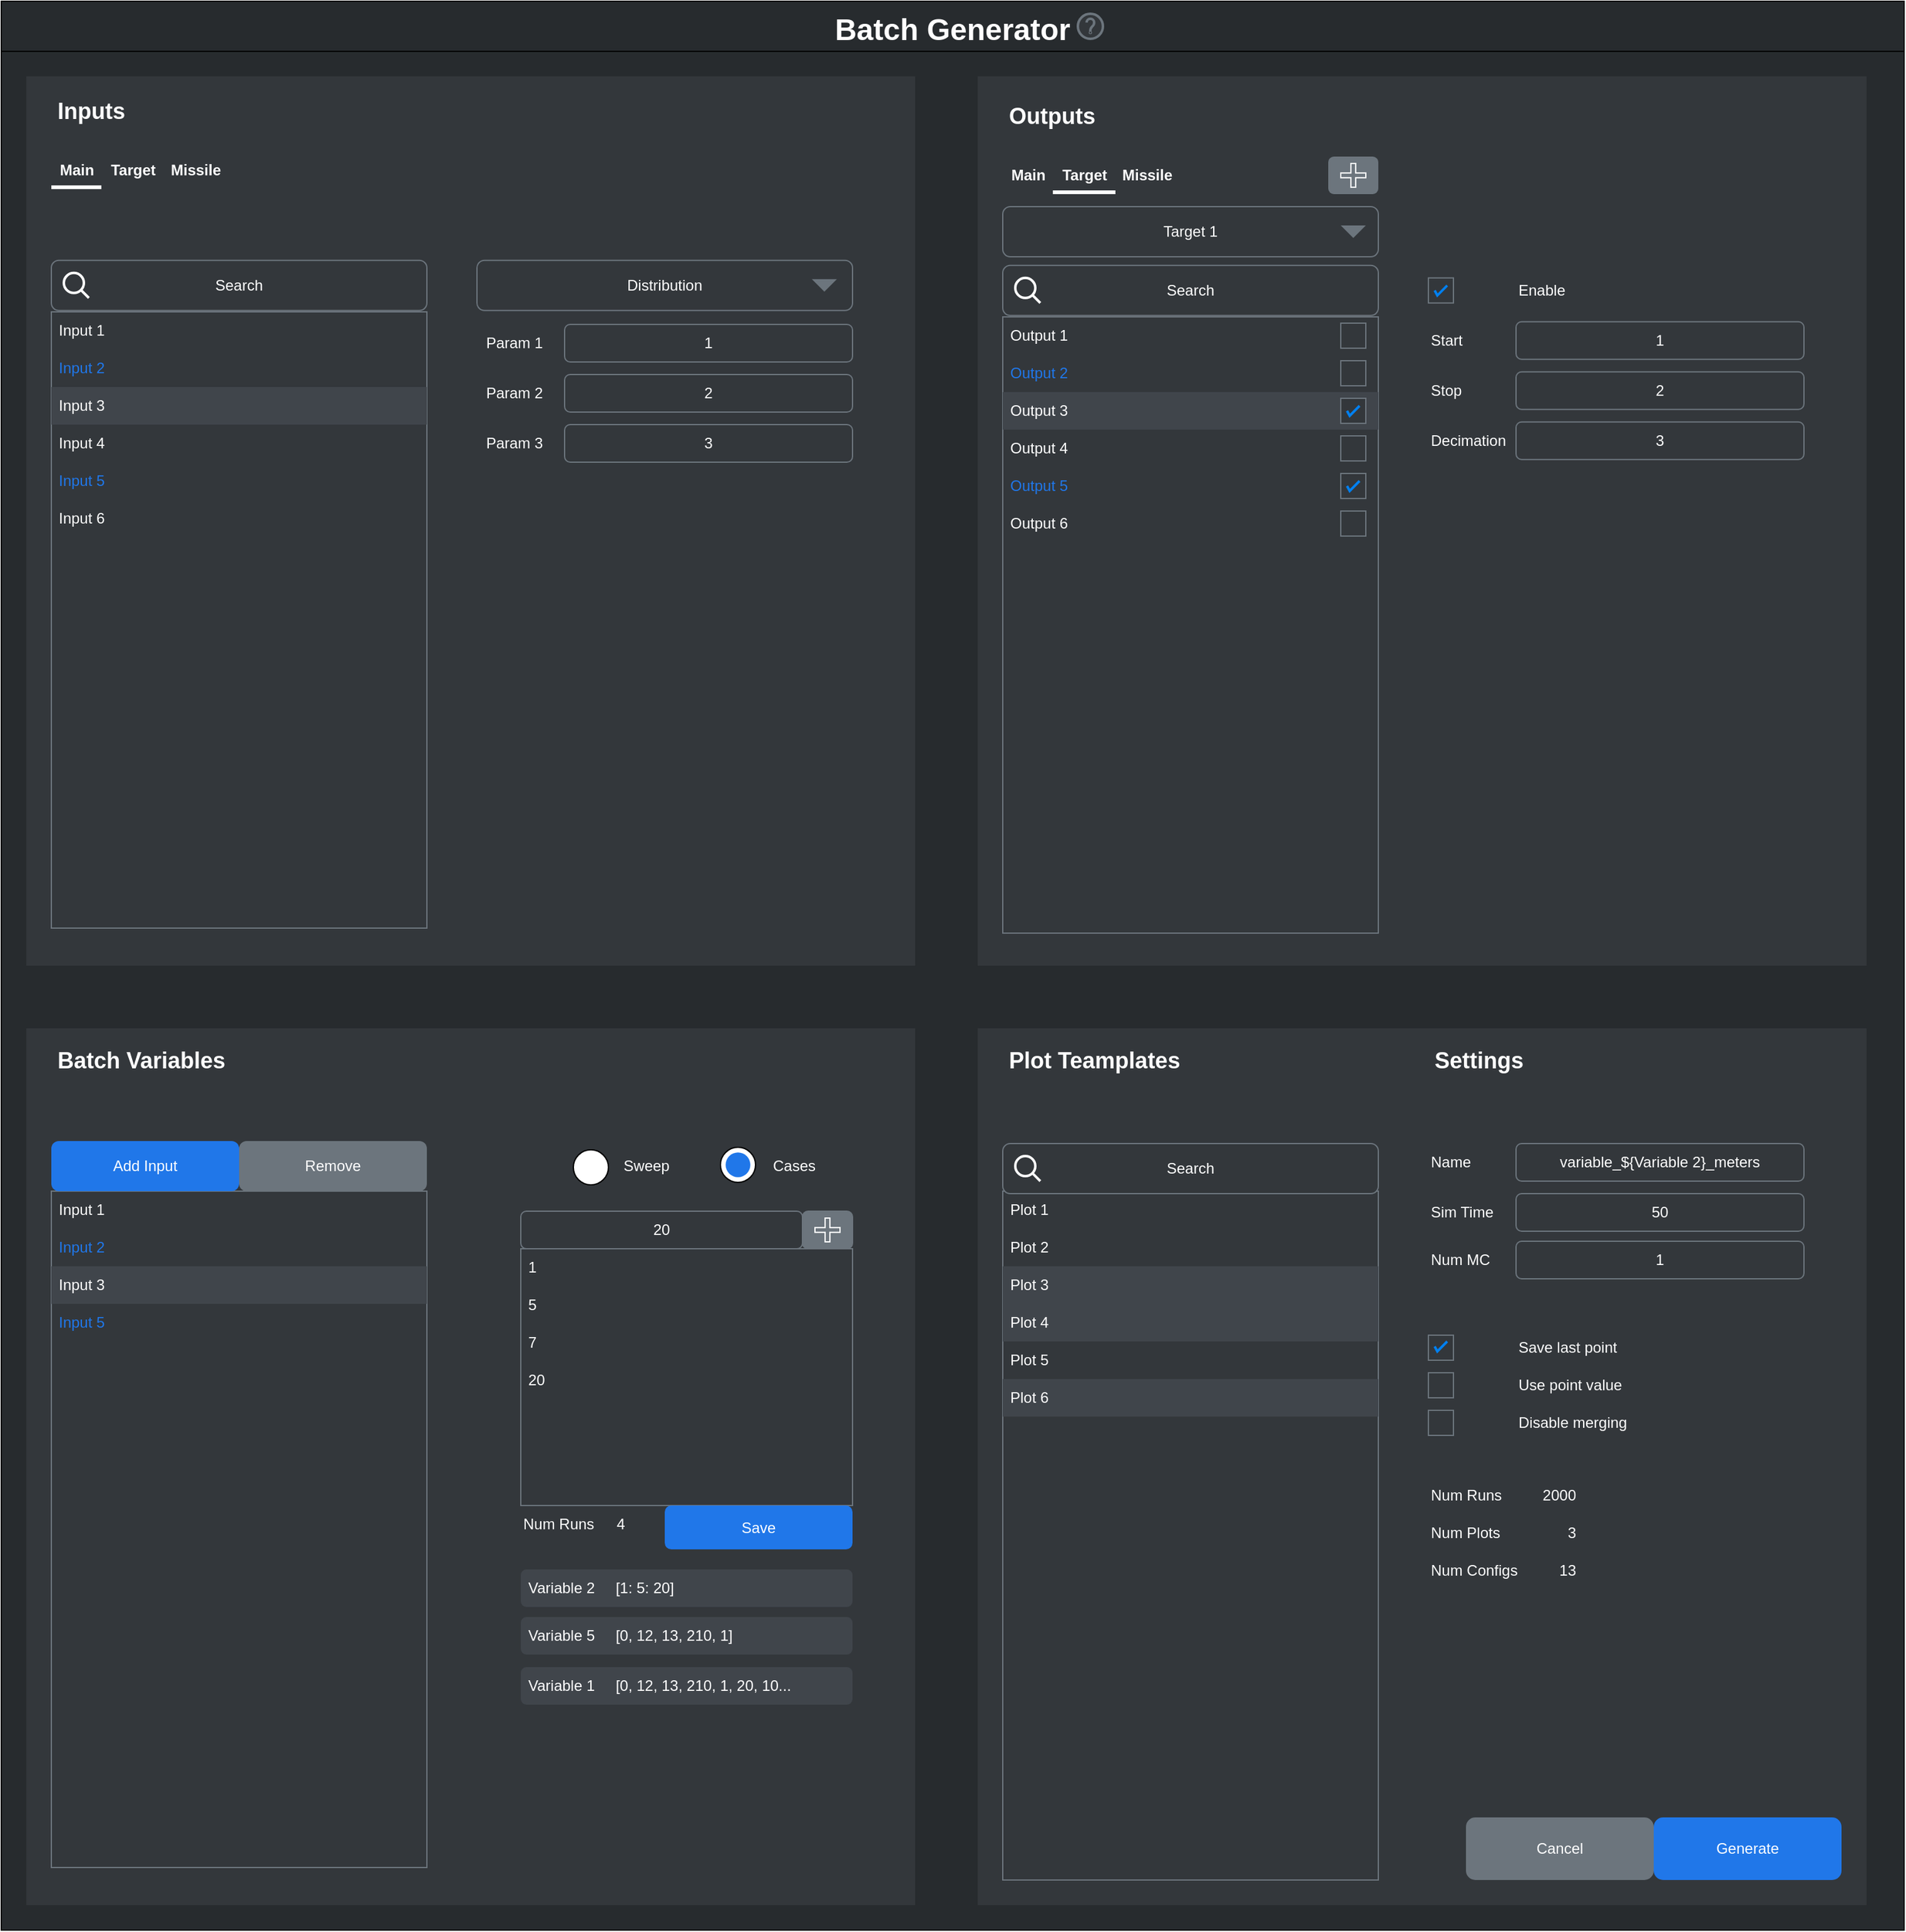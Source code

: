<mxfile pages="2">
    <diagram name="Dark" id="lye6Jjw_iSvx5hqJg524">
        <mxGraphModel dx="-1891" dy="624" grid="1" gridSize="10" guides="1" tooltips="1" connect="1" arrows="1" fold="1" page="1" pageScale="1" pageWidth="850" pageHeight="1100" math="0" shadow="0">
            <root>
                <mxCell id="0"/>
                <mxCell id="1" parent="0"/>
                <mxCell id="jyjrXBeGag7pcf7ObZyp-207" value="Batch Generator" style="swimlane;fontSize=24;startSize=40;swimlaneFillColor=#272b2e;fillColor=#272b2e;fontColor=#FFFFFF;" parent="1" vertex="1">
                    <mxGeometry x="3530" y="240" width="1520" height="1540" as="geometry">
                        <mxRectangle x="3530" y="240" width="230" height="40" as="alternateBounds"/>
                    </mxGeometry>
                </mxCell>
                <mxCell id="jyjrXBeGag7pcf7ObZyp-208" value="" style="swimlane;startSize=0;rounded=1;fillStyle=auto;shadow=0;swimlaneFillColor=#33373b;strokeColor=none;fillColor=none;swimlaneLine=1;glass=0;" parent="jyjrXBeGag7pcf7ObZyp-207" vertex="1">
                    <mxGeometry x="20" y="60" width="710" height="710" as="geometry">
                        <mxRectangle x="1730" y="190" width="50" height="40" as="alternateBounds"/>
                    </mxGeometry>
                </mxCell>
                <mxCell id="jyjrXBeGag7pcf7ObZyp-209" value="Search" style="rounded=1;whiteSpace=wrap;html=1;fillColor=#33373b;fontColor=#FFFFFF;strokeColor=#6c757d;" parent="jyjrXBeGag7pcf7ObZyp-208" vertex="1">
                    <mxGeometry x="20" y="146.89" width="300" height="40" as="geometry"/>
                </mxCell>
                <mxCell id="jyjrXBeGag7pcf7ObZyp-210" value="" style="rounded=0;whiteSpace=wrap;html=1;fillColor=#33373b;strokeColor=#6c757d;" parent="jyjrXBeGag7pcf7ObZyp-208" vertex="1">
                    <mxGeometry x="20" y="188" width="300" height="492" as="geometry"/>
                </mxCell>
                <mxCell id="jyjrXBeGag7pcf7ObZyp-211" value="1" style="rounded=1;whiteSpace=wrap;html=1;fillColor=#33373b;strokeColor=#6C757D;fontColor=#FFFFFF;" parent="jyjrXBeGag7pcf7ObZyp-208" vertex="1">
                    <mxGeometry x="430" y="198" width="230" height="30" as="geometry"/>
                </mxCell>
                <mxCell id="jyjrXBeGag7pcf7ObZyp-214" value="Param 1" style="text;html=1;align=center;verticalAlign=middle;whiteSpace=wrap;rounded=0;fontColor=#FFFFFF;" parent="jyjrXBeGag7pcf7ObZyp-208" vertex="1">
                    <mxGeometry x="360" y="198" width="60" height="30" as="geometry"/>
                </mxCell>
                <mxCell id="jyjrXBeGag7pcf7ObZyp-215" value="Param 2" style="text;html=1;align=center;verticalAlign=middle;whiteSpace=wrap;rounded=0;fontColor=#FFFFFF;" parent="jyjrXBeGag7pcf7ObZyp-208" vertex="1">
                    <mxGeometry x="360" y="238" width="60" height="30" as="geometry"/>
                </mxCell>
                <mxCell id="jyjrXBeGag7pcf7ObZyp-216" value="Param 3" style="text;html=1;align=center;verticalAlign=middle;whiteSpace=wrap;rounded=0;fontColor=#FFFFFF;" parent="jyjrXBeGag7pcf7ObZyp-208" vertex="1">
                    <mxGeometry x="360" y="278" width="60" height="30" as="geometry"/>
                </mxCell>
                <mxCell id="jyjrXBeGag7pcf7ObZyp-217" value="Input 1" style="text;strokeColor=none;fillColor=none;align=left;verticalAlign=middle;spacingLeft=4;spacingRight=4;overflow=hidden;points=[[0,0.5],[1,0.5]];portConstraint=eastwest;rotatable=0;whiteSpace=wrap;html=1;fontColor=#FFFFFF;" parent="jyjrXBeGag7pcf7ObZyp-208" vertex="1">
                    <mxGeometry x="20" y="188" width="300" height="30" as="geometry"/>
                </mxCell>
                <mxCell id="jyjrXBeGag7pcf7ObZyp-218" value="Input 2" style="text;align=left;verticalAlign=middle;spacingLeft=4;spacingRight=4;overflow=hidden;points=[[0,0.5],[1,0.5]];portConstraint=eastwest;rotatable=0;whiteSpace=wrap;html=1;fillColor=none;fillStyle=solid;fontColor=#2077e9;" parent="jyjrXBeGag7pcf7ObZyp-208" vertex="1">
                    <mxGeometry x="20" y="218" width="300" height="30" as="geometry"/>
                </mxCell>
                <mxCell id="jyjrXBeGag7pcf7ObZyp-219" value="Input 3" style="text;strokeColor=none;fillColor=#40454b;align=left;verticalAlign=middle;spacingLeft=4;spacingRight=4;overflow=hidden;points=[[0,0.5],[1,0.5]];portConstraint=eastwest;rotatable=0;whiteSpace=wrap;html=1;fontColor=#FFFFFF;" parent="jyjrXBeGag7pcf7ObZyp-208" vertex="1">
                    <mxGeometry x="20" y="248" width="300" height="30" as="geometry"/>
                </mxCell>
                <mxCell id="jyjrXBeGag7pcf7ObZyp-220" value="Input 6" style="text;strokeColor=none;fillColor=none;align=left;verticalAlign=middle;spacingLeft=4;spacingRight=4;overflow=hidden;points=[[0,0.5],[1,0.5]];portConstraint=eastwest;rotatable=0;whiteSpace=wrap;html=1;fontColor=#FFFFFF;" parent="jyjrXBeGag7pcf7ObZyp-208" vertex="1">
                    <mxGeometry x="20" y="338" width="300" height="30" as="geometry"/>
                </mxCell>
                <mxCell id="jyjrXBeGag7pcf7ObZyp-221" value="Input 4" style="text;strokeColor=none;fillColor=none;align=left;verticalAlign=middle;spacingLeft=4;spacingRight=4;overflow=hidden;points=[[0,0.5],[1,0.5]];portConstraint=eastwest;rotatable=0;whiteSpace=wrap;html=1;fontColor=#FFFFFF;" parent="jyjrXBeGag7pcf7ObZyp-208" vertex="1">
                    <mxGeometry x="20" y="278" width="300" height="30" as="geometry"/>
                </mxCell>
                <mxCell id="jyjrXBeGag7pcf7ObZyp-222" value="Input 5" style="text;strokeColor=none;fillColor=none;align=left;verticalAlign=middle;spacingLeft=4;spacingRight=4;overflow=hidden;points=[[0,0.5],[1,0.5]];portConstraint=eastwest;rotatable=0;whiteSpace=wrap;html=1;fontColor=#2077e9;" parent="jyjrXBeGag7pcf7ObZyp-208" vertex="1">
                    <mxGeometry x="20" y="308" width="300" height="30" as="geometry"/>
                </mxCell>
                <mxCell id="jyjrXBeGag7pcf7ObZyp-223" value="" style="html=1;verticalLabelPosition=bottom;align=center;labelBackgroundColor=#ffffff;verticalAlign=top;strokeWidth=2;strokeColor=#FFFFFF;shadow=0;dashed=0;shape=mxgraph.ios7.icons.looking_glass;fillColor=#33373b;" parent="jyjrXBeGag7pcf7ObZyp-208" vertex="1">
                    <mxGeometry x="30" y="156.89" width="20" height="20" as="geometry"/>
                </mxCell>
                <mxCell id="jyjrXBeGag7pcf7ObZyp-224" value="Distribution" style="rounded=1;whiteSpace=wrap;html=1;strokeColor=#6c757d;fillColor=#33373b;fontColor=#FFFFFF;" parent="jyjrXBeGag7pcf7ObZyp-208" vertex="1">
                    <mxGeometry x="360" y="146.89" width="300" height="40" as="geometry"/>
                </mxCell>
                <mxCell id="jyjrXBeGag7pcf7ObZyp-225" value="" style="triangle;whiteSpace=wrap;html=1;direction=south;fillColor=#6c757d;strokeColor=none;" parent="jyjrXBeGag7pcf7ObZyp-208" vertex="1">
                    <mxGeometry x="627.5" y="161.89" width="20" height="10" as="geometry"/>
                </mxCell>
                <mxCell id="jyjrXBeGag7pcf7ObZyp-226" value="" style="strokeWidth=1;html=1;shadow=0;dashed=0;shape=mxgraph.android.rrect;rSize=0;fillColor=none;strokeColor=none;" parent="jyjrXBeGag7pcf7ObZyp-208" vertex="1">
                    <mxGeometry x="20" y="60" width="140" height="30" as="geometry"/>
                </mxCell>
                <mxCell id="jyjrXBeGag7pcf7ObZyp-227" value="Target" style="strokeWidth=1;html=1;shadow=0;dashed=0;shape=mxgraph.android.anchor;fontStyle=1;fontColor=#FFFFFF;" parent="jyjrXBeGag7pcf7ObZyp-226" vertex="1">
                    <mxGeometry x="40" width="50" height="30" as="geometry"/>
                </mxCell>
                <mxCell id="jyjrXBeGag7pcf7ObZyp-228" value="Missile" style="strokeWidth=1;html=1;shadow=0;dashed=0;shape=mxgraph.android.anchor;fontStyle=1;fontColor=#FFFFFF;" parent="jyjrXBeGag7pcf7ObZyp-226" vertex="1">
                    <mxGeometry x="90" width="50" height="30" as="geometry"/>
                </mxCell>
                <mxCell id="jyjrXBeGag7pcf7ObZyp-229" value="Main" style="strokeWidth=1;html=1;shadow=0;dashed=0;shape=mxgraph.android.rrect;rSize=0;fontStyle=1;fillColor=none;strokeColor=none;fontColor=#FFFFFF;" parent="jyjrXBeGag7pcf7ObZyp-226" vertex="1">
                    <mxGeometry width="40" height="30" as="geometry"/>
                </mxCell>
                <mxCell id="jyjrXBeGag7pcf7ObZyp-230" value="" style="strokeWidth=1;html=1;shadow=0;dashed=0;shape=mxgraph.android.rrect;rSize=0;fillColor=#FFFFFF;strokeColor=none;" parent="jyjrXBeGag7pcf7ObZyp-229" vertex="1">
                    <mxGeometry y="27" width="40" height="3" as="geometry"/>
                </mxCell>
                <mxCell id="jyjrXBeGag7pcf7ObZyp-231" value="&lt;h1 style=&quot;font-size: 18px;&quot;&gt;Inputs&lt;/h1&gt;" style="text;html=1;spacing=5;spacingTop=-20;whiteSpace=wrap;overflow=hidden;rounded=0;fontSize=18;align=left;verticalAlign=middle;fontColor=#FFFFFF;" parent="jyjrXBeGag7pcf7ObZyp-208" vertex="1">
                    <mxGeometry x="20" y="20" width="63" height="22" as="geometry"/>
                </mxCell>
                <mxCell id="jyjrXBeGag7pcf7ObZyp-330" value="3" style="rounded=1;whiteSpace=wrap;html=1;fillColor=#33373b;strokeColor=#6c757d;fontColor=#FFFFFF;" parent="jyjrXBeGag7pcf7ObZyp-208" vertex="1">
                    <mxGeometry x="430" y="278" width="230" height="30" as="geometry"/>
                </mxCell>
                <mxCell id="jyjrXBeGag7pcf7ObZyp-329" value="2" style="rounded=1;whiteSpace=wrap;html=1;fillColor=#33373b;strokeColor=#6c757d;fontColor=#FFFFFF;" parent="jyjrXBeGag7pcf7ObZyp-208" vertex="1">
                    <mxGeometry x="430" y="238" width="230" height="30" as="geometry"/>
                </mxCell>
                <mxCell id="jyjrXBeGag7pcf7ObZyp-232" value="" style="swimlane;startSize=0;swimlaneFillColor=#33373b;strokeColor=none;fillColor=none;" parent="jyjrXBeGag7pcf7ObZyp-207" vertex="1">
                    <mxGeometry x="780" y="60" width="710" height="710" as="geometry">
                        <mxRectangle x="2490" y="190" width="50" height="40" as="alternateBounds"/>
                    </mxGeometry>
                </mxCell>
                <mxCell id="jyjrXBeGag7pcf7ObZyp-331" value="" style="rounded=0;whiteSpace=wrap;html=1;fillColor=#33373b;strokeColor=#6c757d;" parent="jyjrXBeGag7pcf7ObZyp-232" vertex="1">
                    <mxGeometry x="20" y="192" width="300" height="492" as="geometry"/>
                </mxCell>
                <mxCell id="jyjrXBeGag7pcf7ObZyp-235" value="1" style="rounded=1;whiteSpace=wrap;html=1;fontColor=#FFFFFF;fillColor=#33373b;strokeColor=#6c757d;" parent="jyjrXBeGag7pcf7ObZyp-232" vertex="1">
                    <mxGeometry x="430" y="195.89" width="230" height="30" as="geometry"/>
                </mxCell>
                <mxCell id="jyjrXBeGag7pcf7ObZyp-236" value="2" style="rounded=1;whiteSpace=wrap;html=1;fontColor=#FFFFFF;fillColor=#33373b;strokeColor=#6c757d;" parent="jyjrXBeGag7pcf7ObZyp-232" vertex="1">
                    <mxGeometry x="430" y="235.89" width="230" height="30" as="geometry"/>
                </mxCell>
                <mxCell id="jyjrXBeGag7pcf7ObZyp-237" value="3" style="rounded=1;whiteSpace=wrap;html=1;glass=0;fontColor=#FFFFFF;fillColor=#33373b;strokeColor=#6c757d;" parent="jyjrXBeGag7pcf7ObZyp-232" vertex="1">
                    <mxGeometry x="430" y="275.89" width="230" height="30" as="geometry"/>
                </mxCell>
                <mxCell id="jyjrXBeGag7pcf7ObZyp-238" value="Start" style="text;html=1;align=left;verticalAlign=middle;whiteSpace=wrap;rounded=0;fontColor=#FFFFFF;" parent="jyjrXBeGag7pcf7ObZyp-232" vertex="1">
                    <mxGeometry x="360" y="195.89" width="60" height="30" as="geometry"/>
                </mxCell>
                <mxCell id="jyjrXBeGag7pcf7ObZyp-239" value="Stop" style="text;html=1;align=left;verticalAlign=middle;whiteSpace=wrap;rounded=0;fontColor=#FFFFFF;" parent="jyjrXBeGag7pcf7ObZyp-232" vertex="1">
                    <mxGeometry x="360" y="235.89" width="60" height="30" as="geometry"/>
                </mxCell>
                <mxCell id="jyjrXBeGag7pcf7ObZyp-240" value="Decimation" style="text;html=1;align=left;verticalAlign=middle;whiteSpace=wrap;rounded=0;fontColor=#FFFFFF;" parent="jyjrXBeGag7pcf7ObZyp-232" vertex="1">
                    <mxGeometry x="360" y="275.89" width="60" height="30" as="geometry"/>
                </mxCell>
                <mxCell id="jyjrXBeGag7pcf7ObZyp-241" value="Output 1" style="text;strokeColor=none;fillColor=none;align=left;verticalAlign=middle;spacingLeft=4;spacingRight=4;overflow=hidden;points=[[0,0.5],[1,0.5]];portConstraint=eastwest;rotatable=0;whiteSpace=wrap;html=1;fontColor=#FFFFFF;" parent="jyjrXBeGag7pcf7ObZyp-232" vertex="1">
                    <mxGeometry x="20" y="192" width="300" height="30" as="geometry"/>
                </mxCell>
                <mxCell id="jyjrXBeGag7pcf7ObZyp-242" value="Output 2" style="text;align=left;verticalAlign=middle;spacingLeft=4;spacingRight=4;overflow=hidden;points=[[0,0.5],[1,0.5]];portConstraint=eastwest;rotatable=0;whiteSpace=wrap;html=1;fillColor=none;fillStyle=solid;fontColor=#2077e9;" parent="jyjrXBeGag7pcf7ObZyp-232" vertex="1">
                    <mxGeometry x="20" y="222" width="300" height="30" as="geometry"/>
                </mxCell>
                <mxCell id="jyjrXBeGag7pcf7ObZyp-243" value="Output 3" style="text;strokeColor=none;fillColor=#40454b;align=left;verticalAlign=middle;spacingLeft=4;spacingRight=4;overflow=hidden;points=[[0,0.5],[1,0.5]];portConstraint=eastwest;rotatable=0;whiteSpace=wrap;html=1;fontColor=#FFFFFF;" parent="jyjrXBeGag7pcf7ObZyp-232" vertex="1">
                    <mxGeometry x="20" y="252" width="300" height="30" as="geometry"/>
                </mxCell>
                <mxCell id="jyjrXBeGag7pcf7ObZyp-244" value="Output 6" style="text;strokeColor=none;fillColor=none;align=left;verticalAlign=middle;spacingLeft=4;spacingRight=4;overflow=hidden;points=[[0,0.5],[1,0.5]];portConstraint=eastwest;rotatable=0;whiteSpace=wrap;html=1;fontColor=#FFFFFF;" parent="jyjrXBeGag7pcf7ObZyp-232" vertex="1">
                    <mxGeometry x="20" y="342" width="300" height="30" as="geometry"/>
                </mxCell>
                <mxCell id="jyjrXBeGag7pcf7ObZyp-245" value="Output 4" style="text;strokeColor=none;fillColor=none;align=left;verticalAlign=middle;spacingLeft=4;spacingRight=4;overflow=hidden;points=[[0,0.5],[1,0.5]];portConstraint=eastwest;rotatable=0;whiteSpace=wrap;html=1;fontColor=#FFFFFF;" parent="jyjrXBeGag7pcf7ObZyp-232" vertex="1">
                    <mxGeometry x="20" y="282" width="300" height="30" as="geometry"/>
                </mxCell>
                <mxCell id="jyjrXBeGag7pcf7ObZyp-246" value="Output 5" style="text;strokeColor=none;fillColor=none;align=left;verticalAlign=middle;spacingLeft=4;spacingRight=4;overflow=hidden;points=[[0,0.5],[1,0.5]];portConstraint=eastwest;rotatable=0;whiteSpace=wrap;html=1;fontColor=#2077e9;" parent="jyjrXBeGag7pcf7ObZyp-232" vertex="1">
                    <mxGeometry x="20" y="312" width="300" height="30" as="geometry"/>
                </mxCell>
                <mxCell id="jyjrXBeGag7pcf7ObZyp-248" value="" style="whiteSpace=wrap;html=1;aspect=fixed;fillColor=#33373b;strokeColor=#6c757d;" parent="jyjrXBeGag7pcf7ObZyp-232" vertex="1">
                    <mxGeometry x="360" y="160.89" width="20" height="20" as="geometry"/>
                </mxCell>
                <mxCell id="jyjrXBeGag7pcf7ObZyp-249" value="" style="html=1;verticalLabelPosition=bottom;labelBackgroundColor=#ffffff;verticalAlign=top;shadow=0;dashed=0;strokeWidth=2;shape=mxgraph.ios7.misc.check;strokeColor=#0080f0;" parent="jyjrXBeGag7pcf7ObZyp-232" vertex="1">
                    <mxGeometry x="365" y="166.89" width="10" height="8" as="geometry"/>
                </mxCell>
                <mxCell id="jyjrXBeGag7pcf7ObZyp-250" value="Enable" style="text;html=1;align=left;verticalAlign=middle;whiteSpace=wrap;rounded=0;fontColor=#FFFFFF;" parent="jyjrXBeGag7pcf7ObZyp-232" vertex="1">
                    <mxGeometry x="430" y="155.89" width="60" height="30" as="geometry"/>
                </mxCell>
                <mxCell id="jyjrXBeGag7pcf7ObZyp-251" value="" style="whiteSpace=wrap;html=1;aspect=fixed;fillColor=#33373b;strokeColor=#6c757d;" parent="jyjrXBeGag7pcf7ObZyp-232" vertex="1">
                    <mxGeometry x="290" y="257" width="20" height="20" as="geometry"/>
                </mxCell>
                <mxCell id="jyjrXBeGag7pcf7ObZyp-252" value="" style="html=1;verticalLabelPosition=bottom;labelBackgroundColor=#ffffff;verticalAlign=top;shadow=0;dashed=0;strokeWidth=2;shape=mxgraph.ios7.misc.check;strokeColor=#0080f0;" parent="jyjrXBeGag7pcf7ObZyp-232" vertex="1">
                    <mxGeometry x="295" y="263" width="10" height="8" as="geometry"/>
                </mxCell>
                <mxCell id="jyjrXBeGag7pcf7ObZyp-253" value="" style="whiteSpace=wrap;html=1;aspect=fixed;fillColor=#33373b;strokeColor=#6c757d;" parent="jyjrXBeGag7pcf7ObZyp-232" vertex="1">
                    <mxGeometry x="290" y="347" width="20" height="20" as="geometry"/>
                </mxCell>
                <mxCell id="jyjrXBeGag7pcf7ObZyp-254" value="" style="whiteSpace=wrap;html=1;aspect=fixed;fillColor=#33373b;strokeColor=#6c757d;" parent="jyjrXBeGag7pcf7ObZyp-232" vertex="1">
                    <mxGeometry x="290" y="287" width="20" height="20" as="geometry"/>
                </mxCell>
                <mxCell id="jyjrXBeGag7pcf7ObZyp-255" value="" style="whiteSpace=wrap;html=1;aspect=fixed;fillColor=#33373b;strokeColor=#6c757d;" parent="jyjrXBeGag7pcf7ObZyp-232" vertex="1">
                    <mxGeometry x="290" y="197" width="20" height="20" as="geometry"/>
                </mxCell>
                <mxCell id="jyjrXBeGag7pcf7ObZyp-256" value="" style="whiteSpace=wrap;html=1;aspect=fixed;fillColor=#33373b;strokeColor=#6c757d;" parent="jyjrXBeGag7pcf7ObZyp-232" vertex="1">
                    <mxGeometry x="290" y="227" width="20" height="20" as="geometry"/>
                </mxCell>
                <mxCell id="jyjrXBeGag7pcf7ObZyp-257" value="" style="whiteSpace=wrap;html=1;aspect=fixed;fillColor=#33373b;strokeColor=#6c757d;" parent="jyjrXBeGag7pcf7ObZyp-232" vertex="1">
                    <mxGeometry x="290" y="317" width="20" height="20" as="geometry"/>
                </mxCell>
                <mxCell id="jyjrXBeGag7pcf7ObZyp-258" value="" style="html=1;verticalLabelPosition=bottom;labelBackgroundColor=#ffffff;verticalAlign=top;shadow=0;dashed=0;strokeWidth=2;shape=mxgraph.ios7.misc.check;strokeColor=#0080f0;" parent="jyjrXBeGag7pcf7ObZyp-232" vertex="1">
                    <mxGeometry x="295" y="323" width="10" height="8" as="geometry"/>
                </mxCell>
                <mxCell id="jyjrXBeGag7pcf7ObZyp-259" value="" style="strokeWidth=1;html=1;shadow=0;dashed=0;shape=mxgraph.android.rrect;rSize=0;fillColor=none;strokeColor=none;fontColor=#FFFFFF;" parent="jyjrXBeGag7pcf7ObZyp-232" vertex="1">
                    <mxGeometry x="20" y="64" width="140" height="30" as="geometry"/>
                </mxCell>
                <mxCell id="jyjrXBeGag7pcf7ObZyp-260" value="Main" style="strokeWidth=1;html=1;shadow=0;dashed=0;shape=mxgraph.android.anchor;fontStyle=1;fontColor=#FFFFFF;" parent="jyjrXBeGag7pcf7ObZyp-259" vertex="1">
                    <mxGeometry width="40" height="30" as="geometry"/>
                </mxCell>
                <mxCell id="jyjrXBeGag7pcf7ObZyp-261" value="Missile" style="strokeWidth=1;html=1;shadow=0;dashed=0;shape=mxgraph.android.anchor;fontStyle=1;fontColor=#FFFFFF;" parent="jyjrXBeGag7pcf7ObZyp-259" vertex="1">
                    <mxGeometry x="90" width="50" height="30" as="geometry"/>
                </mxCell>
                <mxCell id="jyjrXBeGag7pcf7ObZyp-262" value="Target" style="strokeWidth=1;html=1;shadow=0;dashed=0;shape=mxgraph.android.rrect;rSize=0;fontStyle=1;fillColor=none;strokeColor=none;fontColor=#FFFFFF;" parent="jyjrXBeGag7pcf7ObZyp-259" vertex="1">
                    <mxGeometry x="40" width="50" height="30" as="geometry"/>
                </mxCell>
                <mxCell id="jyjrXBeGag7pcf7ObZyp-263" value="" style="strokeWidth=1;html=1;shadow=0;dashed=0;shape=mxgraph.android.rrect;rSize=0;fillColor=#FFFFFF;strokeColor=none;" parent="jyjrXBeGag7pcf7ObZyp-262" vertex="1">
                    <mxGeometry y="27" width="50" height="3" as="geometry"/>
                </mxCell>
                <mxCell id="jyjrXBeGag7pcf7ObZyp-264" value="&lt;h1 style=&quot;font-size: 18px;&quot;&gt;Outputs&lt;/h1&gt;" style="text;html=1;spacing=5;spacingTop=-20;whiteSpace=wrap;overflow=hidden;rounded=0;fontSize=18;align=left;verticalAlign=middle;fontColor=#FFFFFF;" parent="jyjrXBeGag7pcf7ObZyp-232" vertex="1">
                    <mxGeometry x="20" y="24" width="81.5" height="22" as="geometry"/>
                </mxCell>
                <mxCell id="jyjrXBeGag7pcf7ObZyp-265" value="Target 1" style="rounded=1;whiteSpace=wrap;html=1;fillColor=#33373b;fontColor=#FFFFFF;strokeColor=#6c757d;" parent="jyjrXBeGag7pcf7ObZyp-232" vertex="1">
                    <mxGeometry x="20" y="104" width="300" height="40" as="geometry"/>
                </mxCell>
                <mxCell id="jyjrXBeGag7pcf7ObZyp-266" value="" style="triangle;whiteSpace=wrap;html=1;direction=south;strokeColor=none;fillColor=#6c757d;" parent="jyjrXBeGag7pcf7ObZyp-232" vertex="1">
                    <mxGeometry x="290" y="119" width="20" height="10" as="geometry"/>
                </mxCell>
                <mxCell id="jyjrXBeGag7pcf7ObZyp-267" value="" style="rounded=1;whiteSpace=wrap;html=1;fillColor=#6c757d;strokeColor=none;" parent="jyjrXBeGag7pcf7ObZyp-232" vertex="1">
                    <mxGeometry x="280" y="64" width="40" height="30" as="geometry"/>
                </mxCell>
                <mxCell id="jyjrXBeGag7pcf7ObZyp-268" value="" style="shape=cross;whiteSpace=wrap;html=1;fillColor=#6c757d;strokeColor=#FFFFFF;" parent="jyjrXBeGag7pcf7ObZyp-232" vertex="1">
                    <mxGeometry x="290" y="69.5" width="20" height="19" as="geometry"/>
                </mxCell>
                <mxCell id="jyjrXBeGag7pcf7ObZyp-332" value="Search" style="rounded=1;whiteSpace=wrap;html=1;fillColor=#33373b;fontColor=#FFFFFF;strokeColor=#6c757d;" parent="jyjrXBeGag7pcf7ObZyp-232" vertex="1">
                    <mxGeometry x="20" y="150.89" width="300" height="40" as="geometry"/>
                </mxCell>
                <mxCell id="jyjrXBeGag7pcf7ObZyp-333" value="" style="html=1;verticalLabelPosition=bottom;align=center;labelBackgroundColor=#ffffff;verticalAlign=top;strokeWidth=2;strokeColor=#FFFFFF;shadow=0;dashed=0;shape=mxgraph.ios7.icons.looking_glass;fillColor=#33373b;" parent="jyjrXBeGag7pcf7ObZyp-232" vertex="1">
                    <mxGeometry x="30" y="160.89" width="20" height="20" as="geometry"/>
                </mxCell>
                <mxCell id="jyjrXBeGag7pcf7ObZyp-269" value="" style="swimlane;startSize=0;strokeColor=none;swimlaneFillColor=#33373b;fillColor=none;" parent="jyjrXBeGag7pcf7ObZyp-207" vertex="1">
                    <mxGeometry x="780" y="820" width="710" height="700" as="geometry"/>
                </mxCell>
                <mxCell id="jyjrXBeGag7pcf7ObZyp-270" value="Num MC" style="text;html=1;align=left;verticalAlign=middle;whiteSpace=wrap;rounded=0;fontColor=#FFFFFF;" parent="jyjrXBeGag7pcf7ObZyp-269" vertex="1">
                    <mxGeometry x="360" y="170" width="60" height="30" as="geometry"/>
                </mxCell>
                <mxCell id="jyjrXBeGag7pcf7ObZyp-271" value="Num Runs" style="text;html=1;align=left;verticalAlign=middle;whiteSpace=wrap;rounded=0;fontColor=#FFFFFF;" parent="jyjrXBeGag7pcf7ObZyp-269" vertex="1">
                    <mxGeometry x="360" y="358" width="75" height="30" as="geometry"/>
                </mxCell>
                <mxCell id="jyjrXBeGag7pcf7ObZyp-272" value="2000" style="text;html=1;align=right;verticalAlign=middle;whiteSpace=wrap;rounded=0;fontColor=#FFFFFF;" parent="jyjrXBeGag7pcf7ObZyp-269" vertex="1">
                    <mxGeometry x="430" y="358" width="50" height="30" as="geometry"/>
                </mxCell>
                <mxCell id="jyjrXBeGag7pcf7ObZyp-275" value="Save last point" style="text;html=1;align=left;verticalAlign=middle;whiteSpace=wrap;rounded=0;fontColor=#FFFFFF;" parent="jyjrXBeGag7pcf7ObZyp-269" vertex="1">
                    <mxGeometry x="430" y="240" width="85" height="30" as="geometry"/>
                </mxCell>
                <mxCell id="jyjrXBeGag7pcf7ObZyp-276" value="" style="whiteSpace=wrap;html=1;aspect=fixed;fillColor=#33373b;strokeColor=#6c757d;fontColor=#FFFFFF;" parent="jyjrXBeGag7pcf7ObZyp-269" vertex="1">
                    <mxGeometry x="360" y="275" width="20" height="20" as="geometry"/>
                </mxCell>
                <mxCell id="jyjrXBeGag7pcf7ObZyp-277" value="Use point value" style="text;html=1;align=left;verticalAlign=middle;whiteSpace=wrap;rounded=0;fontColor=#FFFFFF;" parent="jyjrXBeGag7pcf7ObZyp-269" vertex="1">
                    <mxGeometry x="430" y="270" width="85" height="30" as="geometry"/>
                </mxCell>
                <mxCell id="jyjrXBeGag7pcf7ObZyp-278" value="Generate" style="rounded=1;whiteSpace=wrap;html=1;fillColor=#2077e9;strokeColor=none;fontColor=#FFFFFF;" parent="jyjrXBeGag7pcf7ObZyp-269" vertex="1">
                    <mxGeometry x="540" y="630" width="150" height="50" as="geometry"/>
                </mxCell>
                <mxCell id="jyjrXBeGag7pcf7ObZyp-279" value="Cancel" style="rounded=1;whiteSpace=wrap;html=1;fontColor=#FFFFFF;fillColor=#6c757d;strokeColor=none;" parent="jyjrXBeGag7pcf7ObZyp-269" vertex="1">
                    <mxGeometry x="390" y="630" width="150" height="50" as="geometry"/>
                </mxCell>
                <mxCell id="jyjrXBeGag7pcf7ObZyp-280" value="1" style="rounded=1;whiteSpace=wrap;html=1;fillColor=#33373b;strokeColor=#6c757d;fontColor=#FFFFFF;" parent="jyjrXBeGag7pcf7ObZyp-269" vertex="1">
                    <mxGeometry x="430" y="170" width="230" height="30" as="geometry"/>
                </mxCell>
                <mxCell id="jyjrXBeGag7pcf7ObZyp-281" value="Num Plots" style="text;html=1;align=left;verticalAlign=middle;whiteSpace=wrap;rounded=0;fontColor=#FFFFFF;" parent="jyjrXBeGag7pcf7ObZyp-269" vertex="1">
                    <mxGeometry x="360" y="388" width="75" height="30" as="geometry"/>
                </mxCell>
                <mxCell id="jyjrXBeGag7pcf7ObZyp-282" value="3" style="text;html=1;align=right;verticalAlign=middle;whiteSpace=wrap;rounded=0;fontColor=#FFFFFF;" parent="jyjrXBeGag7pcf7ObZyp-269" vertex="1">
                    <mxGeometry x="430" y="388" width="50" height="30" as="geometry"/>
                </mxCell>
                <mxCell id="jyjrXBeGag7pcf7ObZyp-284" value="" style="rounded=0;whiteSpace=wrap;html=1;fillColor=#33373b;strokeColor=#6c757d;fontColor=#FFFFFF;" parent="jyjrXBeGag7pcf7ObZyp-269" vertex="1">
                    <mxGeometry x="20" y="130" width="300" height="550" as="geometry"/>
                </mxCell>
                <mxCell id="jyjrXBeGag7pcf7ObZyp-285" value="Plot 1" style="text;strokeColor=none;fillColor=none;align=left;verticalAlign=middle;spacingLeft=4;spacingRight=4;overflow=hidden;points=[[0,0.5],[1,0.5]];portConstraint=eastwest;rotatable=0;whiteSpace=wrap;html=1;fontColor=#FFFFFF;" parent="jyjrXBeGag7pcf7ObZyp-269" vertex="1">
                    <mxGeometry x="20" y="130" width="300" height="30" as="geometry"/>
                </mxCell>
                <mxCell id="jyjrXBeGag7pcf7ObZyp-286" value="Plot 2" style="text;align=left;verticalAlign=middle;spacingLeft=4;spacingRight=4;overflow=hidden;points=[[0,0.5],[1,0.5]];portConstraint=eastwest;rotatable=0;whiteSpace=wrap;html=1;fillStyle=solid;fontColor=#FFFFFF;" parent="jyjrXBeGag7pcf7ObZyp-269" vertex="1">
                    <mxGeometry x="20" y="160" width="300" height="30" as="geometry"/>
                </mxCell>
                <mxCell id="jyjrXBeGag7pcf7ObZyp-287" value="Plot 3" style="text;strokeColor=none;fillColor=#40454b;align=left;verticalAlign=middle;spacingLeft=4;spacingRight=4;overflow=hidden;points=[[0,0.5],[1,0.5]];portConstraint=eastwest;rotatable=0;whiteSpace=wrap;html=1;fontColor=#FFFFFF;" parent="jyjrXBeGag7pcf7ObZyp-269" vertex="1">
                    <mxGeometry x="20" y="190" width="300" height="30" as="geometry"/>
                </mxCell>
                <mxCell id="jyjrXBeGag7pcf7ObZyp-288" value="Plot 6" style="text;strokeColor=none;fillColor=#40454b;align=left;verticalAlign=middle;spacingLeft=4;spacingRight=4;overflow=hidden;points=[[0,0.5],[1,0.5]];portConstraint=eastwest;rotatable=0;whiteSpace=wrap;html=1;fontColor=#FFFFFF;" parent="jyjrXBeGag7pcf7ObZyp-269" vertex="1">
                    <mxGeometry x="20" y="280.0" width="300" height="30" as="geometry"/>
                </mxCell>
                <mxCell id="jyjrXBeGag7pcf7ObZyp-289" value="Plot 4" style="text;strokeColor=none;fillColor=#40454b;align=left;verticalAlign=middle;spacingLeft=4;spacingRight=4;overflow=hidden;points=[[0,0.5],[1,0.5]];portConstraint=eastwest;rotatable=0;whiteSpace=wrap;html=1;fontColor=#FFFFFF;" parent="jyjrXBeGag7pcf7ObZyp-269" vertex="1">
                    <mxGeometry x="20" y="220.0" width="300" height="30" as="geometry"/>
                </mxCell>
                <mxCell id="jyjrXBeGag7pcf7ObZyp-290" value="Plot 5" style="text;align=left;verticalAlign=middle;spacingLeft=4;spacingRight=4;overflow=hidden;points=[[0,0.5],[1,0.5]];portConstraint=eastwest;rotatable=0;whiteSpace=wrap;html=1;fontColor=#FFFFFF;" parent="jyjrXBeGag7pcf7ObZyp-269" vertex="1">
                    <mxGeometry x="20" y="250.0" width="300" height="30" as="geometry"/>
                </mxCell>
                <mxCell id="jyjrXBeGag7pcf7ObZyp-292" value="Num Configs" style="text;html=1;align=left;verticalAlign=middle;whiteSpace=wrap;rounded=0;fontColor=#FFFFFF;" parent="jyjrXBeGag7pcf7ObZyp-269" vertex="1">
                    <mxGeometry x="360" y="418" width="75" height="30" as="geometry"/>
                </mxCell>
                <mxCell id="jyjrXBeGag7pcf7ObZyp-293" value="13" style="text;html=1;align=right;verticalAlign=middle;whiteSpace=wrap;rounded=0;fontColor=#FFFFFF;" parent="jyjrXBeGag7pcf7ObZyp-269" vertex="1">
                    <mxGeometry x="430" y="418" width="50" height="30" as="geometry"/>
                </mxCell>
                <mxCell id="jyjrXBeGag7pcf7ObZyp-294" value="variable_${Variable 2}_meters" style="rounded=1;whiteSpace=wrap;html=1;fillColor=#33373b;strokeColor=#6c757d;fontColor=#FFFFFF;" parent="jyjrXBeGag7pcf7ObZyp-269" vertex="1">
                    <mxGeometry x="430" y="92" width="230" height="30" as="geometry"/>
                </mxCell>
                <mxCell id="jyjrXBeGag7pcf7ObZyp-295" value="Name" style="text;html=1;align=left;verticalAlign=middle;whiteSpace=wrap;rounded=0;fontColor=#FFFFFF;" parent="jyjrXBeGag7pcf7ObZyp-269" vertex="1">
                    <mxGeometry x="360" y="92" width="60" height="30" as="geometry"/>
                </mxCell>
                <mxCell id="jyjrXBeGag7pcf7ObZyp-296" value="&lt;h1 style=&quot;font-size: 18px;&quot;&gt;Plot Teamplates&lt;/h1&gt;" style="text;html=1;spacing=5;spacingTop=-20;whiteSpace=wrap;overflow=hidden;rounded=0;fontSize=18;align=left;verticalAlign=middle;fontColor=#FFFFFF;" parent="jyjrXBeGag7pcf7ObZyp-269" vertex="1">
                    <mxGeometry x="20" y="18" width="150" height="22" as="geometry"/>
                </mxCell>
                <mxCell id="jyjrXBeGag7pcf7ObZyp-297" value="&lt;h1 style=&quot;font-size: 18px;&quot;&gt;Settings&lt;/h1&gt;" style="text;html=1;spacing=5;spacingTop=-20;whiteSpace=wrap;overflow=hidden;rounded=0;fontSize=18;align=left;verticalAlign=middle;fontColor=#FFFFFF;" parent="jyjrXBeGag7pcf7ObZyp-269" vertex="1">
                    <mxGeometry x="360" y="18" width="150" height="22" as="geometry"/>
                </mxCell>
                <mxCell id="jyjrXBeGag7pcf7ObZyp-336" value="Search" style="rounded=1;whiteSpace=wrap;html=1;fillColor=#33373b;fontColor=#FFFFFF;strokeColor=#6c757d;" parent="jyjrXBeGag7pcf7ObZyp-269" vertex="1">
                    <mxGeometry x="20" y="92" width="300" height="40" as="geometry"/>
                </mxCell>
                <mxCell id="jyjrXBeGag7pcf7ObZyp-337" value="" style="html=1;verticalLabelPosition=bottom;align=center;labelBackgroundColor=#ffffff;verticalAlign=top;strokeWidth=2;strokeColor=#FFFFFF;shadow=0;dashed=0;shape=mxgraph.ios7.icons.looking_glass;fillColor=#33373b;" parent="jyjrXBeGag7pcf7ObZyp-269" vertex="1">
                    <mxGeometry x="30" y="102" width="20" height="20" as="geometry"/>
                </mxCell>
                <mxCell id="jyjrXBeGag7pcf7ObZyp-338" value="" style="whiteSpace=wrap;html=1;aspect=fixed;fillColor=#33373b;strokeColor=#6c757d;" parent="jyjrXBeGag7pcf7ObZyp-269" vertex="1">
                    <mxGeometry x="360" y="245" width="20" height="20" as="geometry"/>
                </mxCell>
                <mxCell id="jyjrXBeGag7pcf7ObZyp-339" value="" style="html=1;verticalLabelPosition=bottom;labelBackgroundColor=#ffffff;verticalAlign=top;shadow=0;dashed=0;strokeWidth=2;shape=mxgraph.ios7.misc.check;strokeColor=#0080f0;" parent="jyjrXBeGag7pcf7ObZyp-269" vertex="1">
                    <mxGeometry x="365" y="250" width="10" height="8" as="geometry"/>
                </mxCell>
                <mxCell id="KKf5-rGVfc8oX6IRpnsa-1" value="" style="whiteSpace=wrap;html=1;aspect=fixed;fillColor=#33373b;strokeColor=#6c757d;fontColor=#FFFFFF;" parent="jyjrXBeGag7pcf7ObZyp-269" vertex="1">
                    <mxGeometry x="360" y="305" width="20" height="20" as="geometry"/>
                </mxCell>
                <mxCell id="KKf5-rGVfc8oX6IRpnsa-2" value="Disable merging" style="text;html=1;align=left;verticalAlign=middle;whiteSpace=wrap;rounded=0;fontColor=#FFFFFF;" parent="jyjrXBeGag7pcf7ObZyp-269" vertex="1">
                    <mxGeometry x="430" y="300" width="97.5" height="30" as="geometry"/>
                </mxCell>
                <mxCell id="2" value="50" style="rounded=1;whiteSpace=wrap;html=1;fillColor=#33373b;strokeColor=#6c757d;fontColor=#FFFFFF;" vertex="1" parent="jyjrXBeGag7pcf7ObZyp-269">
                    <mxGeometry x="430" y="132" width="230" height="30" as="geometry"/>
                </mxCell>
                <mxCell id="3" value="Sim Time" style="text;html=1;align=left;verticalAlign=middle;whiteSpace=wrap;rounded=0;fontColor=#FFFFFF;" vertex="1" parent="jyjrXBeGag7pcf7ObZyp-269">
                    <mxGeometry x="360" y="132" width="90" height="30" as="geometry"/>
                </mxCell>
                <mxCell id="jyjrXBeGag7pcf7ObZyp-298" value="" style="swimlane;startSize=0;fillColor=none;swimlaneFillColor=#33373b;strokeColor=none;" parent="jyjrXBeGag7pcf7ObZyp-207" vertex="1">
                    <mxGeometry x="20" y="820" width="710" height="700" as="geometry"/>
                </mxCell>
                <mxCell id="jyjrXBeGag7pcf7ObZyp-299" value="" style="rounded=0;whiteSpace=wrap;html=1;fillColor=#33373b;strokeColor=#6c757d;" parent="jyjrXBeGag7pcf7ObZyp-298" vertex="1">
                    <mxGeometry x="20" y="130" width="300" height="540" as="geometry"/>
                </mxCell>
                <mxCell id="jyjrXBeGag7pcf7ObZyp-300" value="20" style="rounded=1;whiteSpace=wrap;html=1;fontColor=#FFFFFF;fillColor=#33373b;strokeColor=#6c757d;" parent="jyjrXBeGag7pcf7ObZyp-298" vertex="1">
                    <mxGeometry x="395" y="146" width="225" height="30" as="geometry"/>
                </mxCell>
                <mxCell id="jyjrXBeGag7pcf7ObZyp-301" value="Input 1" style="text;strokeColor=none;fillColor=none;align=left;verticalAlign=middle;spacingLeft=4;spacingRight=4;overflow=hidden;points=[[0,0.5],[1,0.5]];portConstraint=eastwest;rotatable=0;whiteSpace=wrap;html=1;fontColor=#FFFFFF;" parent="jyjrXBeGag7pcf7ObZyp-298" vertex="1">
                    <mxGeometry x="20" y="130" width="300" height="30" as="geometry"/>
                </mxCell>
                <mxCell id="jyjrXBeGag7pcf7ObZyp-302" value="Input 2" style="text;align=left;verticalAlign=middle;spacingLeft=4;spacingRight=4;overflow=hidden;points=[[0,0.5],[1,0.5]];portConstraint=eastwest;rotatable=0;whiteSpace=wrap;html=1;fillColor=none;fillStyle=solid;fontColor=#2077e9;" parent="jyjrXBeGag7pcf7ObZyp-298" vertex="1">
                    <mxGeometry x="20" y="160" width="300" height="30" as="geometry"/>
                </mxCell>
                <mxCell id="jyjrXBeGag7pcf7ObZyp-303" value="Input 3" style="text;strokeColor=none;fillColor=#40454b;align=left;verticalAlign=middle;spacingLeft=4;spacingRight=4;overflow=hidden;points=[[0,0.5],[1,0.5]];portConstraint=eastwest;rotatable=0;whiteSpace=wrap;html=1;fontColor=#FFFFFF;" parent="jyjrXBeGag7pcf7ObZyp-298" vertex="1">
                    <mxGeometry x="20" y="190" width="300" height="30" as="geometry"/>
                </mxCell>
                <mxCell id="jyjrXBeGag7pcf7ObZyp-306" value="Input 5" style="text;strokeColor=none;fillColor=none;align=left;verticalAlign=middle;spacingLeft=4;spacingRight=4;overflow=hidden;points=[[0,0.5],[1,0.5]];portConstraint=eastwest;rotatable=0;whiteSpace=wrap;html=1;fontColor=#2077e9;" parent="jyjrXBeGag7pcf7ObZyp-298" vertex="1">
                    <mxGeometry x="20" y="220" width="300" height="30" as="geometry"/>
                </mxCell>
                <mxCell id="jyjrXBeGag7pcf7ObZyp-307" value="Add Input" style="rounded=1;whiteSpace=wrap;html=1;fontColor=#FFFFFF;fillColor=#2077e9;strokeColor=none;" parent="jyjrXBeGag7pcf7ObZyp-298" vertex="1">
                    <mxGeometry x="20" y="90" width="150" height="40" as="geometry"/>
                </mxCell>
                <mxCell id="jyjrXBeGag7pcf7ObZyp-308" value="Remove" style="rounded=1;whiteSpace=wrap;html=1;fontColor=#FFFFFF;fillColor=#6c757d;strokeColor=none;" parent="jyjrXBeGag7pcf7ObZyp-298" vertex="1">
                    <mxGeometry x="170" y="90" width="150" height="40" as="geometry"/>
                </mxCell>
                <mxCell id="jyjrXBeGag7pcf7ObZyp-309" value="" style="ellipse;whiteSpace=wrap;html=1;aspect=fixed;" parent="jyjrXBeGag7pcf7ObZyp-298" vertex="1">
                    <mxGeometry x="554.5" y="95" width="28" height="28" as="geometry"/>
                </mxCell>
                <mxCell id="jyjrXBeGag7pcf7ObZyp-310" value="" style="ellipse;whiteSpace=wrap;html=1;aspect=fixed;fillColor=#2077e9;strokeColor=none;" parent="jyjrXBeGag7pcf7ObZyp-298" vertex="1">
                    <mxGeometry x="558.63" y="99.12" width="19.75" height="19.75" as="geometry"/>
                </mxCell>
                <mxCell id="jyjrXBeGag7pcf7ObZyp-311" value="" style="ellipse;whiteSpace=wrap;html=1;aspect=fixed;" parent="jyjrXBeGag7pcf7ObZyp-298" vertex="1">
                    <mxGeometry x="437" y="97.01" width="28" height="28" as="geometry"/>
                </mxCell>
                <mxCell id="jyjrXBeGag7pcf7ObZyp-312" value="Cases" style="text;html=1;align=center;verticalAlign=middle;resizable=0;points=[];autosize=1;strokeColor=none;fillColor=none;fontColor=#FFFFFF;" parent="jyjrXBeGag7pcf7ObZyp-298" vertex="1">
                    <mxGeometry x="582.5" y="95" width="60" height="30" as="geometry"/>
                </mxCell>
                <mxCell id="jyjrXBeGag7pcf7ObZyp-313" value="Sweep" style="text;html=1;align=center;verticalAlign=middle;resizable=0;points=[];autosize=1;strokeColor=none;fillColor=none;fontColor=#FFFFFF;" parent="jyjrXBeGag7pcf7ObZyp-298" vertex="1">
                    <mxGeometry x="465" y="95" width="60" height="30" as="geometry"/>
                </mxCell>
                <mxCell id="jyjrXBeGag7pcf7ObZyp-314" value="" style="rounded=0;whiteSpace=wrap;html=1;fillColor=#33373b;strokeColor=#6c757d;" parent="jyjrXBeGag7pcf7ObZyp-298" vertex="1">
                    <mxGeometry x="395" y="176" width="265" height="205" as="geometry"/>
                </mxCell>
                <mxCell id="jyjrXBeGag7pcf7ObZyp-315" value="" style="rounded=1;whiteSpace=wrap;html=1;fillColor=#6c757d;strokeColor=#6c757d;" parent="jyjrXBeGag7pcf7ObZyp-298" vertex="1">
                    <mxGeometry x="620" y="146" width="40" height="30" as="geometry"/>
                </mxCell>
                <mxCell id="jyjrXBeGag7pcf7ObZyp-316" value="" style="shape=cross;whiteSpace=wrap;html=1;fillColor=#6c757d;strokeColor=#FFFFFF;" parent="jyjrXBeGag7pcf7ObZyp-298" vertex="1">
                    <mxGeometry x="630" y="151.5" width="20" height="19" as="geometry"/>
                </mxCell>
                <mxCell id="jyjrXBeGag7pcf7ObZyp-317" value="1" style="text;strokeColor=none;fillColor=none;align=left;verticalAlign=middle;spacingLeft=4;spacingRight=4;overflow=hidden;points=[[0,0.5],[1,0.5]];portConstraint=eastwest;rotatable=0;whiteSpace=wrap;html=1;fontColor=#FFFFFF;" parent="jyjrXBeGag7pcf7ObZyp-298" vertex="1">
                    <mxGeometry x="395" y="176" width="265" height="30" as="geometry"/>
                </mxCell>
                <mxCell id="jyjrXBeGag7pcf7ObZyp-318" value="5" style="text;strokeColor=none;fillColor=none;align=left;verticalAlign=middle;spacingLeft=4;spacingRight=4;overflow=hidden;points=[[0,0.5],[1,0.5]];portConstraint=eastwest;rotatable=0;whiteSpace=wrap;html=1;fontColor=#FFFFFF;" parent="jyjrXBeGag7pcf7ObZyp-298" vertex="1">
                    <mxGeometry x="395" y="206" width="265" height="30" as="geometry"/>
                </mxCell>
                <mxCell id="jyjrXBeGag7pcf7ObZyp-319" value="7" style="text;strokeColor=none;fillColor=none;align=left;verticalAlign=middle;spacingLeft=4;spacingRight=4;overflow=hidden;points=[[0,0.5],[1,0.5]];portConstraint=eastwest;rotatable=0;whiteSpace=wrap;html=1;fontColor=#FFFFFF;" parent="jyjrXBeGag7pcf7ObZyp-298" vertex="1">
                    <mxGeometry x="395" y="236" width="265" height="30" as="geometry"/>
                </mxCell>
                <mxCell id="jyjrXBeGag7pcf7ObZyp-320" value="20" style="text;strokeColor=none;fillColor=none;align=left;verticalAlign=middle;spacingLeft=4;spacingRight=4;overflow=hidden;points=[[0,0.5],[1,0.5]];portConstraint=eastwest;rotatable=0;whiteSpace=wrap;html=1;fontColor=#FFFFFF;" parent="jyjrXBeGag7pcf7ObZyp-298" vertex="1">
                    <mxGeometry x="395" y="266" width="265" height="30" as="geometry"/>
                </mxCell>
                <mxCell id="jyjrXBeGag7pcf7ObZyp-321" value="Variable 5&amp;nbsp; &amp;nbsp; &amp;nbsp;[0, 12, 13, 210, 1]" style="text;align=left;verticalAlign=middle;spacingLeft=4;spacingRight=4;overflow=hidden;points=[[0,0.5],[1,0.5]];portConstraint=eastwest;rotatable=0;whiteSpace=wrap;html=1;shadow=0;fillColor=#40454b;strokeColor=none;fontColor=#FFFFFF;rounded=1;" parent="jyjrXBeGag7pcf7ObZyp-298" vertex="1">
                    <mxGeometry x="395" y="470" width="265" height="30" as="geometry"/>
                </mxCell>
                <mxCell id="jyjrXBeGag7pcf7ObZyp-322" value="Variable 2&amp;nbsp; &amp;nbsp; &amp;nbsp;[1: 5: 20]" style="text;align=left;verticalAlign=middle;spacingLeft=4;spacingRight=4;overflow=hidden;points=[[0,0.5],[1,0.5]];portConstraint=eastwest;rotatable=0;whiteSpace=wrap;html=1;fillStyle=solid;perimeterSpacing=0;fillColor=#40454b;strokeColor=none;fontColor=#FFFFFF;rounded=1;" parent="jyjrXBeGag7pcf7ObZyp-298" vertex="1">
                    <mxGeometry x="395" y="432" width="265" height="30" as="geometry"/>
                </mxCell>
                <mxCell id="jyjrXBeGag7pcf7ObZyp-323" value="Variable 1&amp;nbsp; &amp;nbsp; &amp;nbsp;[0, 12, 13, 210, 1, 20, 10..." style="text;align=left;verticalAlign=middle;spacingLeft=4;spacingRight=4;overflow=hidden;points=[[0,0.5],[1,0.5]];portConstraint=eastwest;rotatable=0;whiteSpace=wrap;html=1;shadow=0;fillColor=#40454b;strokeColor=none;fontColor=#FFFFFF;rounded=1;" parent="jyjrXBeGag7pcf7ObZyp-298" vertex="1">
                    <mxGeometry x="395" y="510" width="265" height="30" as="geometry"/>
                </mxCell>
                <mxCell id="jyjrXBeGag7pcf7ObZyp-324" value="Save" style="rounded=1;whiteSpace=wrap;html=1;fillColor=#2077e9;strokeColor=none;fontColor=#FFFFFF;" parent="jyjrXBeGag7pcf7ObZyp-298" vertex="1">
                    <mxGeometry x="510" y="381" width="150" height="35" as="geometry"/>
                </mxCell>
                <mxCell id="jyjrXBeGag7pcf7ObZyp-325" value="Num Runs" style="text;html=1;align=left;verticalAlign=middle;whiteSpace=wrap;rounded=0;fontColor=#FFFFFF;" parent="jyjrXBeGag7pcf7ObZyp-298" vertex="1">
                    <mxGeometry x="395" y="381" width="75" height="30" as="geometry"/>
                </mxCell>
                <mxCell id="jyjrXBeGag7pcf7ObZyp-326" value="4" style="text;html=1;align=center;verticalAlign=middle;whiteSpace=wrap;rounded=0;fontColor=#FFFFFF;" parent="jyjrXBeGag7pcf7ObZyp-298" vertex="1">
                    <mxGeometry x="465" y="381" width="20" height="30" as="geometry"/>
                </mxCell>
                <mxCell id="jyjrXBeGag7pcf7ObZyp-327" value="&lt;h1 style=&quot;font-size: 18px;&quot;&gt;Batch Variables&lt;/h1&gt;" style="text;html=1;spacing=5;spacingTop=-20;whiteSpace=wrap;overflow=hidden;rounded=0;fontSize=18;align=left;verticalAlign=middle;fontColor=#FFFFFF;" parent="jyjrXBeGag7pcf7ObZyp-298" vertex="1">
                    <mxGeometry x="20" y="18" width="160" height="22" as="geometry"/>
                </mxCell>
                <mxCell id="jyjrXBeGag7pcf7ObZyp-328" value="" style="html=1;verticalLabelPosition=bottom;align=center;labelBackgroundColor=#ffffff;verticalAlign=top;strokeWidth=2;strokeColor=#6c757d;shadow=0;dashed=0;shape=mxgraph.ios7.icons.help;fillColor=#33373b;" parent="jyjrXBeGag7pcf7ObZyp-207" vertex="1">
                    <mxGeometry x="860" y="10" width="20" height="20" as="geometry"/>
                </mxCell>
            </root>
        </mxGraphModel>
    </diagram>
    <diagram id="eydR_96oPqCiav8E_pGw" name="Light">
        <mxGraphModel dx="4226" dy="3417" grid="1" gridSize="10" guides="1" tooltips="1" connect="1" arrows="1" fold="1" page="1" pageScale="1" pageWidth="850" pageHeight="1100" math="0" shadow="0">
            <root>
                <mxCell id="0"/>
                <mxCell id="1" parent="0"/>
                <mxCell id="kWajyOAfAHfTd0w6ghd_-1" value="Batch Generator" style="swimlane;fontSize=24;startSize=30;" vertex="1" parent="1">
                    <mxGeometry x="1770" y="470" width="1520" height="1530" as="geometry"/>
                </mxCell>
                <mxCell id="kWajyOAfAHfTd0w6ghd_-2" value="" style="swimlane;startSize=0;rounded=1;fillStyle=auto;shadow=0;swimlaneFillColor=#F5F5F5;strokeColor=none;fillColor=none;swimlaneLine=1;" vertex="1" parent="kWajyOAfAHfTd0w6ghd_-1">
                    <mxGeometry x="20" y="60" width="710" height="700" as="geometry">
                        <mxRectangle x="1730" y="190" width="50" height="40" as="alternateBounds"/>
                    </mxGeometry>
                </mxCell>
                <mxCell id="kWajyOAfAHfTd0w6ghd_-3" value="Search" style="rounded=1;whiteSpace=wrap;html=1;" vertex="1" parent="kWajyOAfAHfTd0w6ghd_-2">
                    <mxGeometry x="20" y="146.89" width="300" height="40" as="geometry"/>
                </mxCell>
                <mxCell id="kWajyOAfAHfTd0w6ghd_-4" value="" style="rounded=0;whiteSpace=wrap;html=1;" vertex="1" parent="kWajyOAfAHfTd0w6ghd_-2">
                    <mxGeometry x="20" y="188" width="300" height="492" as="geometry"/>
                </mxCell>
                <mxCell id="kWajyOAfAHfTd0w6ghd_-5" value="1" style="rounded=1;whiteSpace=wrap;html=1;" vertex="1" parent="kWajyOAfAHfTd0w6ghd_-2">
                    <mxGeometry x="430" y="198" width="230" height="30" as="geometry"/>
                </mxCell>
                <mxCell id="kWajyOAfAHfTd0w6ghd_-6" value="2" style="rounded=1;whiteSpace=wrap;html=1;" vertex="1" parent="kWajyOAfAHfTd0w6ghd_-2">
                    <mxGeometry x="430" y="238" width="230" height="30" as="geometry"/>
                </mxCell>
                <mxCell id="kWajyOAfAHfTd0w6ghd_-7" value="3" style="rounded=1;whiteSpace=wrap;html=1;glass=0;" vertex="1" parent="kWajyOAfAHfTd0w6ghd_-2">
                    <mxGeometry x="430" y="278" width="230" height="30" as="geometry"/>
                </mxCell>
                <mxCell id="kWajyOAfAHfTd0w6ghd_-8" value="Param 1" style="text;html=1;align=center;verticalAlign=middle;whiteSpace=wrap;rounded=0;" vertex="1" parent="kWajyOAfAHfTd0w6ghd_-2">
                    <mxGeometry x="360" y="198" width="60" height="30" as="geometry"/>
                </mxCell>
                <mxCell id="kWajyOAfAHfTd0w6ghd_-9" value="Param 2" style="text;html=1;align=center;verticalAlign=middle;whiteSpace=wrap;rounded=0;" vertex="1" parent="kWajyOAfAHfTd0w6ghd_-2">
                    <mxGeometry x="360" y="238" width="60" height="30" as="geometry"/>
                </mxCell>
                <mxCell id="kWajyOAfAHfTd0w6ghd_-10" value="Param 3" style="text;html=1;align=center;verticalAlign=middle;whiteSpace=wrap;rounded=0;" vertex="1" parent="kWajyOAfAHfTd0w6ghd_-2">
                    <mxGeometry x="360" y="278" width="60" height="30" as="geometry"/>
                </mxCell>
                <mxCell id="kWajyOAfAHfTd0w6ghd_-11" value="Input 1" style="text;strokeColor=none;fillColor=none;align=left;verticalAlign=middle;spacingLeft=4;spacingRight=4;overflow=hidden;points=[[0,0.5],[1,0.5]];portConstraint=eastwest;rotatable=0;whiteSpace=wrap;html=1;" vertex="1" parent="kWajyOAfAHfTd0w6ghd_-2">
                    <mxGeometry x="20" y="188" width="300" height="30" as="geometry"/>
                </mxCell>
                <mxCell id="kWajyOAfAHfTd0w6ghd_-12" value="Input 2" style="text;align=left;verticalAlign=middle;spacingLeft=4;spacingRight=4;overflow=hidden;points=[[0,0.5],[1,0.5]];portConstraint=eastwest;rotatable=0;whiteSpace=wrap;html=1;fillColor=none;fillStyle=solid;fontColor=#007FFF;" vertex="1" parent="kWajyOAfAHfTd0w6ghd_-2">
                    <mxGeometry x="20" y="218" width="300" height="30" as="geometry"/>
                </mxCell>
                <mxCell id="kWajyOAfAHfTd0w6ghd_-13" value="Input 3" style="text;strokeColor=#666666;fillColor=#f5f5f5;align=left;verticalAlign=middle;spacingLeft=4;spacingRight=4;overflow=hidden;points=[[0,0.5],[1,0.5]];portConstraint=eastwest;rotatable=0;whiteSpace=wrap;html=1;fontColor=#333333;" vertex="1" parent="kWajyOAfAHfTd0w6ghd_-2">
                    <mxGeometry x="20" y="248" width="300" height="30" as="geometry"/>
                </mxCell>
                <mxCell id="kWajyOAfAHfTd0w6ghd_-14" value="Input 6" style="text;strokeColor=none;fillColor=none;align=left;verticalAlign=middle;spacingLeft=4;spacingRight=4;overflow=hidden;points=[[0,0.5],[1,0.5]];portConstraint=eastwest;rotatable=0;whiteSpace=wrap;html=1;" vertex="1" parent="kWajyOAfAHfTd0w6ghd_-2">
                    <mxGeometry x="20" y="338" width="300" height="30" as="geometry"/>
                </mxCell>
                <mxCell id="kWajyOAfAHfTd0w6ghd_-15" value="Input 4" style="text;strokeColor=none;fillColor=none;align=left;verticalAlign=middle;spacingLeft=4;spacingRight=4;overflow=hidden;points=[[0,0.5],[1,0.5]];portConstraint=eastwest;rotatable=0;whiteSpace=wrap;html=1;" vertex="1" parent="kWajyOAfAHfTd0w6ghd_-2">
                    <mxGeometry x="20" y="278" width="300" height="30" as="geometry"/>
                </mxCell>
                <mxCell id="kWajyOAfAHfTd0w6ghd_-16" value="Input 5" style="text;strokeColor=none;fillColor=none;align=left;verticalAlign=middle;spacingLeft=4;spacingRight=4;overflow=hidden;points=[[0,0.5],[1,0.5]];portConstraint=eastwest;rotatable=0;whiteSpace=wrap;html=1;fontColor=#007FFF;" vertex="1" parent="kWajyOAfAHfTd0w6ghd_-2">
                    <mxGeometry x="20" y="308" width="300" height="30" as="geometry"/>
                </mxCell>
                <mxCell id="kWajyOAfAHfTd0w6ghd_-17" value="" style="html=1;verticalLabelPosition=bottom;align=center;labelBackgroundColor=#ffffff;verticalAlign=top;strokeWidth=2;strokeColor=default;shadow=0;dashed=0;shape=mxgraph.ios7.icons.looking_glass;" vertex="1" parent="kWajyOAfAHfTd0w6ghd_-2">
                    <mxGeometry x="30" y="156.89" width="20" height="20" as="geometry"/>
                </mxCell>
                <mxCell id="kWajyOAfAHfTd0w6ghd_-18" value="Distribution" style="rounded=1;whiteSpace=wrap;html=1;" vertex="1" parent="kWajyOAfAHfTd0w6ghd_-2">
                    <mxGeometry x="360" y="146.89" width="300" height="40" as="geometry"/>
                </mxCell>
                <mxCell id="kWajyOAfAHfTd0w6ghd_-19" value="" style="triangle;whiteSpace=wrap;html=1;direction=south;" vertex="1" parent="kWajyOAfAHfTd0w6ghd_-2">
                    <mxGeometry x="627.5" y="161.89" width="20" height="10" as="geometry"/>
                </mxCell>
                <mxCell id="kWajyOAfAHfTd0w6ghd_-20" value="" style="strokeWidth=1;html=1;shadow=0;dashed=0;shape=mxgraph.android.rrect;rSize=0;fillColor=none;strokeColor=none;" vertex="1" parent="kWajyOAfAHfTd0w6ghd_-2">
                    <mxGeometry x="20" y="60" width="140" height="30" as="geometry"/>
                </mxCell>
                <mxCell id="kWajyOAfAHfTd0w6ghd_-21" value="Target" style="strokeWidth=1;html=1;shadow=0;dashed=0;shape=mxgraph.android.anchor;fontStyle=1;fontColor=#666666;" vertex="1" parent="kWajyOAfAHfTd0w6ghd_-20">
                    <mxGeometry x="40" width="50" height="30" as="geometry"/>
                </mxCell>
                <mxCell id="kWajyOAfAHfTd0w6ghd_-22" value="Missile" style="strokeWidth=1;html=1;shadow=0;dashed=0;shape=mxgraph.android.anchor;fontStyle=1;fontColor=#666666;" vertex="1" parent="kWajyOAfAHfTd0w6ghd_-20">
                    <mxGeometry x="90" width="50" height="30" as="geometry"/>
                </mxCell>
                <mxCell id="kWajyOAfAHfTd0w6ghd_-23" value="Main" style="strokeWidth=1;html=1;shadow=0;dashed=0;shape=mxgraph.android.rrect;rSize=0;fontStyle=1;fillColor=none;strokeColor=none;fontColor=#666666;" vertex="1" parent="kWajyOAfAHfTd0w6ghd_-20">
                    <mxGeometry width="40" height="30" as="geometry"/>
                </mxCell>
                <mxCell id="kWajyOAfAHfTd0w6ghd_-24" value="" style="strokeWidth=1;html=1;shadow=0;dashed=0;shape=mxgraph.android.rrect;rSize=0;fillColor=#33b5e5;strokeColor=none;" vertex="1" parent="kWajyOAfAHfTd0w6ghd_-23">
                    <mxGeometry y="27" width="40" height="3" as="geometry"/>
                </mxCell>
                <mxCell id="kWajyOAfAHfTd0w6ghd_-25" value="&lt;h1 style=&quot;font-size: 18px;&quot;&gt;Inputs&lt;/h1&gt;" style="text;html=1;spacing=5;spacingTop=-20;whiteSpace=wrap;overflow=hidden;rounded=0;fontSize=18;align=left;verticalAlign=middle;" vertex="1" parent="kWajyOAfAHfTd0w6ghd_-2">
                    <mxGeometry x="20" y="20" width="63" height="22" as="geometry"/>
                </mxCell>
                <mxCell id="kWajyOAfAHfTd0w6ghd_-26" value="" style="swimlane;startSize=0;swimlaneFillColor=#F5F5F5;strokeColor=none;fillColor=none;" vertex="1" parent="kWajyOAfAHfTd0w6ghd_-1">
                    <mxGeometry x="780" y="60" width="710" height="700" as="geometry">
                        <mxRectangle x="2490" y="190" width="50" height="40" as="alternateBounds"/>
                    </mxGeometry>
                </mxCell>
                <mxCell id="kWajyOAfAHfTd0w6ghd_-27" value="Search" style="rounded=1;whiteSpace=wrap;html=1;" vertex="1" parent="kWajyOAfAHfTd0w6ghd_-26">
                    <mxGeometry x="20" y="150.89" width="300" height="40" as="geometry"/>
                </mxCell>
                <mxCell id="kWajyOAfAHfTd0w6ghd_-28" value="" style="rounded=0;whiteSpace=wrap;html=1;" vertex="1" parent="kWajyOAfAHfTd0w6ghd_-26">
                    <mxGeometry x="20" y="192" width="300" height="488" as="geometry"/>
                </mxCell>
                <mxCell id="kWajyOAfAHfTd0w6ghd_-29" value="1" style="rounded=1;whiteSpace=wrap;html=1;" vertex="1" parent="kWajyOAfAHfTd0w6ghd_-26">
                    <mxGeometry x="430" y="195.89" width="230" height="30" as="geometry"/>
                </mxCell>
                <mxCell id="kWajyOAfAHfTd0w6ghd_-30" value="2" style="rounded=1;whiteSpace=wrap;html=1;" vertex="1" parent="kWajyOAfAHfTd0w6ghd_-26">
                    <mxGeometry x="430" y="235.89" width="230" height="30" as="geometry"/>
                </mxCell>
                <mxCell id="kWajyOAfAHfTd0w6ghd_-31" value="3" style="rounded=1;whiteSpace=wrap;html=1;glass=0;" vertex="1" parent="kWajyOAfAHfTd0w6ghd_-26">
                    <mxGeometry x="430" y="275.89" width="230" height="30" as="geometry"/>
                </mxCell>
                <mxCell id="kWajyOAfAHfTd0w6ghd_-32" value="Start" style="text;html=1;align=left;verticalAlign=middle;whiteSpace=wrap;rounded=0;" vertex="1" parent="kWajyOAfAHfTd0w6ghd_-26">
                    <mxGeometry x="360" y="195.89" width="60" height="30" as="geometry"/>
                </mxCell>
                <mxCell id="kWajyOAfAHfTd0w6ghd_-33" value="Stop" style="text;html=1;align=left;verticalAlign=middle;whiteSpace=wrap;rounded=0;" vertex="1" parent="kWajyOAfAHfTd0w6ghd_-26">
                    <mxGeometry x="360" y="235.89" width="60" height="30" as="geometry"/>
                </mxCell>
                <mxCell id="kWajyOAfAHfTd0w6ghd_-34" value="Decimation" style="text;html=1;align=left;verticalAlign=middle;whiteSpace=wrap;rounded=0;" vertex="1" parent="kWajyOAfAHfTd0w6ghd_-26">
                    <mxGeometry x="360" y="275.89" width="60" height="30" as="geometry"/>
                </mxCell>
                <mxCell id="kWajyOAfAHfTd0w6ghd_-35" value="Output 1" style="text;strokeColor=none;fillColor=none;align=left;verticalAlign=middle;spacingLeft=4;spacingRight=4;overflow=hidden;points=[[0,0.5],[1,0.5]];portConstraint=eastwest;rotatable=0;whiteSpace=wrap;html=1;" vertex="1" parent="kWajyOAfAHfTd0w6ghd_-26">
                    <mxGeometry x="20" y="192" width="300" height="30" as="geometry"/>
                </mxCell>
                <mxCell id="kWajyOAfAHfTd0w6ghd_-36" value="Output 2" style="text;align=left;verticalAlign=middle;spacingLeft=4;spacingRight=4;overflow=hidden;points=[[0,0.5],[1,0.5]];portConstraint=eastwest;rotatable=0;whiteSpace=wrap;html=1;fillColor=none;fillStyle=solid;fontColor=#007FFF;" vertex="1" parent="kWajyOAfAHfTd0w6ghd_-26">
                    <mxGeometry x="20" y="222" width="300" height="30" as="geometry"/>
                </mxCell>
                <mxCell id="kWajyOAfAHfTd0w6ghd_-37" value="Output 3" style="text;strokeColor=#666666;fillColor=#f5f5f5;align=left;verticalAlign=middle;spacingLeft=4;spacingRight=4;overflow=hidden;points=[[0,0.5],[1,0.5]];portConstraint=eastwest;rotatable=0;whiteSpace=wrap;html=1;fontColor=#333333;" vertex="1" parent="kWajyOAfAHfTd0w6ghd_-26">
                    <mxGeometry x="20" y="252" width="300" height="30" as="geometry"/>
                </mxCell>
                <mxCell id="kWajyOAfAHfTd0w6ghd_-38" value="Output 6" style="text;strokeColor=none;fillColor=none;align=left;verticalAlign=middle;spacingLeft=4;spacingRight=4;overflow=hidden;points=[[0,0.5],[1,0.5]];portConstraint=eastwest;rotatable=0;whiteSpace=wrap;html=1;" vertex="1" parent="kWajyOAfAHfTd0w6ghd_-26">
                    <mxGeometry x="20" y="342" width="300" height="30" as="geometry"/>
                </mxCell>
                <mxCell id="kWajyOAfAHfTd0w6ghd_-39" value="Output 4" style="text;strokeColor=none;fillColor=none;align=left;verticalAlign=middle;spacingLeft=4;spacingRight=4;overflow=hidden;points=[[0,0.5],[1,0.5]];portConstraint=eastwest;rotatable=0;whiteSpace=wrap;html=1;" vertex="1" parent="kWajyOAfAHfTd0w6ghd_-26">
                    <mxGeometry x="20" y="282" width="300" height="30" as="geometry"/>
                </mxCell>
                <mxCell id="kWajyOAfAHfTd0w6ghd_-40" value="Output 5" style="text;strokeColor=none;fillColor=none;align=left;verticalAlign=middle;spacingLeft=4;spacingRight=4;overflow=hidden;points=[[0,0.5],[1,0.5]];portConstraint=eastwest;rotatable=0;whiteSpace=wrap;html=1;fontColor=#007FFF;" vertex="1" parent="kWajyOAfAHfTd0w6ghd_-26">
                    <mxGeometry x="20" y="312" width="300" height="30" as="geometry"/>
                </mxCell>
                <mxCell id="kWajyOAfAHfTd0w6ghd_-41" value="" style="html=1;verticalLabelPosition=bottom;align=center;labelBackgroundColor=#ffffff;verticalAlign=top;strokeWidth=2;strokeColor=default;shadow=0;dashed=0;shape=mxgraph.ios7.icons.looking_glass;" vertex="1" parent="kWajyOAfAHfTd0w6ghd_-26">
                    <mxGeometry x="30" y="160.89" width="20" height="20" as="geometry"/>
                </mxCell>
                <mxCell id="kWajyOAfAHfTd0w6ghd_-42" value="" style="whiteSpace=wrap;html=1;aspect=fixed;" vertex="1" parent="kWajyOAfAHfTd0w6ghd_-26">
                    <mxGeometry x="360" y="160.89" width="20" height="20" as="geometry"/>
                </mxCell>
                <mxCell id="kWajyOAfAHfTd0w6ghd_-43" value="" style="html=1;verticalLabelPosition=bottom;labelBackgroundColor=#ffffff;verticalAlign=top;shadow=0;dashed=0;strokeWidth=2;shape=mxgraph.ios7.misc.check;strokeColor=#0080f0;" vertex="1" parent="kWajyOAfAHfTd0w6ghd_-26">
                    <mxGeometry x="365" y="166.89" width="10" height="8" as="geometry"/>
                </mxCell>
                <mxCell id="kWajyOAfAHfTd0w6ghd_-44" value="Enable" style="text;html=1;align=left;verticalAlign=middle;whiteSpace=wrap;rounded=0;" vertex="1" parent="kWajyOAfAHfTd0w6ghd_-26">
                    <mxGeometry x="430" y="155.89" width="60" height="30" as="geometry"/>
                </mxCell>
                <mxCell id="kWajyOAfAHfTd0w6ghd_-45" value="" style="whiteSpace=wrap;html=1;aspect=fixed;" vertex="1" parent="kWajyOAfAHfTd0w6ghd_-26">
                    <mxGeometry x="290" y="257" width="20" height="20" as="geometry"/>
                </mxCell>
                <mxCell id="kWajyOAfAHfTd0w6ghd_-46" value="" style="html=1;verticalLabelPosition=bottom;labelBackgroundColor=#ffffff;verticalAlign=top;shadow=0;dashed=0;strokeWidth=2;shape=mxgraph.ios7.misc.check;strokeColor=#0080f0;" vertex="1" parent="kWajyOAfAHfTd0w6ghd_-26">
                    <mxGeometry x="295" y="263" width="10" height="8" as="geometry"/>
                </mxCell>
                <mxCell id="kWajyOAfAHfTd0w6ghd_-47" value="" style="whiteSpace=wrap;html=1;aspect=fixed;" vertex="1" parent="kWajyOAfAHfTd0w6ghd_-26">
                    <mxGeometry x="290" y="347" width="20" height="20" as="geometry"/>
                </mxCell>
                <mxCell id="kWajyOAfAHfTd0w6ghd_-48" value="" style="whiteSpace=wrap;html=1;aspect=fixed;" vertex="1" parent="kWajyOAfAHfTd0w6ghd_-26">
                    <mxGeometry x="290" y="287" width="20" height="20" as="geometry"/>
                </mxCell>
                <mxCell id="kWajyOAfAHfTd0w6ghd_-49" value="" style="whiteSpace=wrap;html=1;aspect=fixed;" vertex="1" parent="kWajyOAfAHfTd0w6ghd_-26">
                    <mxGeometry x="290" y="197" width="20" height="20" as="geometry"/>
                </mxCell>
                <mxCell id="kWajyOAfAHfTd0w6ghd_-50" value="" style="whiteSpace=wrap;html=1;aspect=fixed;" vertex="1" parent="kWajyOAfAHfTd0w6ghd_-26">
                    <mxGeometry x="290" y="227" width="20" height="20" as="geometry"/>
                </mxCell>
                <mxCell id="kWajyOAfAHfTd0w6ghd_-51" value="" style="whiteSpace=wrap;html=1;aspect=fixed;" vertex="1" parent="kWajyOAfAHfTd0w6ghd_-26">
                    <mxGeometry x="290" y="317" width="20" height="20" as="geometry"/>
                </mxCell>
                <mxCell id="kWajyOAfAHfTd0w6ghd_-52" value="" style="html=1;verticalLabelPosition=bottom;labelBackgroundColor=#ffffff;verticalAlign=top;shadow=0;dashed=0;strokeWidth=2;shape=mxgraph.ios7.misc.check;strokeColor=#0080f0;" vertex="1" parent="kWajyOAfAHfTd0w6ghd_-26">
                    <mxGeometry x="295" y="323" width="10" height="8" as="geometry"/>
                </mxCell>
                <mxCell id="kWajyOAfAHfTd0w6ghd_-53" value="" style="strokeWidth=1;html=1;shadow=0;dashed=0;shape=mxgraph.android.rrect;rSize=0;fillColor=none;strokeColor=none;" vertex="1" parent="kWajyOAfAHfTd0w6ghd_-26">
                    <mxGeometry x="20" y="64" width="140" height="30" as="geometry"/>
                </mxCell>
                <mxCell id="kWajyOAfAHfTd0w6ghd_-54" value="Main" style="strokeWidth=1;html=1;shadow=0;dashed=0;shape=mxgraph.android.anchor;fontStyle=1;fontColor=#666666;" vertex="1" parent="kWajyOAfAHfTd0w6ghd_-53">
                    <mxGeometry width="40" height="30" as="geometry"/>
                </mxCell>
                <mxCell id="kWajyOAfAHfTd0w6ghd_-55" value="Missile" style="strokeWidth=1;html=1;shadow=0;dashed=0;shape=mxgraph.android.anchor;fontStyle=1;fontColor=#666666;" vertex="1" parent="kWajyOAfAHfTd0w6ghd_-53">
                    <mxGeometry x="90" width="50" height="30" as="geometry"/>
                </mxCell>
                <mxCell id="kWajyOAfAHfTd0w6ghd_-56" value="Target" style="strokeWidth=1;html=1;shadow=0;dashed=0;shape=mxgraph.android.rrect;rSize=0;fontStyle=1;fillColor=none;strokeColor=none;fontColor=#666666;" vertex="1" parent="kWajyOAfAHfTd0w6ghd_-53">
                    <mxGeometry x="40" width="50" height="30" as="geometry"/>
                </mxCell>
                <mxCell id="kWajyOAfAHfTd0w6ghd_-57" value="" style="strokeWidth=1;html=1;shadow=0;dashed=0;shape=mxgraph.android.rrect;rSize=0;fillColor=#33b5e5;strokeColor=none;" vertex="1" parent="kWajyOAfAHfTd0w6ghd_-56">
                    <mxGeometry y="27" width="50" height="3" as="geometry"/>
                </mxCell>
                <mxCell id="kWajyOAfAHfTd0w6ghd_-58" value="&lt;h1 style=&quot;font-size: 18px;&quot;&gt;Outputs&lt;/h1&gt;" style="text;html=1;spacing=5;spacingTop=-20;whiteSpace=wrap;overflow=hidden;rounded=0;fontSize=18;align=left;verticalAlign=middle;" vertex="1" parent="kWajyOAfAHfTd0w6ghd_-26">
                    <mxGeometry x="20" y="24" width="81.5" height="22" as="geometry"/>
                </mxCell>
                <mxCell id="kWajyOAfAHfTd0w6ghd_-59" value="Target 1" style="rounded=1;whiteSpace=wrap;html=1;" vertex="1" parent="kWajyOAfAHfTd0w6ghd_-26">
                    <mxGeometry x="20" y="104" width="300" height="40" as="geometry"/>
                </mxCell>
                <mxCell id="kWajyOAfAHfTd0w6ghd_-60" value="" style="triangle;whiteSpace=wrap;html=1;direction=south;" vertex="1" parent="kWajyOAfAHfTd0w6ghd_-26">
                    <mxGeometry x="290" y="119" width="20" height="10" as="geometry"/>
                </mxCell>
                <mxCell id="kWajyOAfAHfTd0w6ghd_-61" value="" style="rounded=1;whiteSpace=wrap;html=1;" vertex="1" parent="kWajyOAfAHfTd0w6ghd_-26">
                    <mxGeometry x="280" y="64" width="40" height="30" as="geometry"/>
                </mxCell>
                <mxCell id="kWajyOAfAHfTd0w6ghd_-62" value="" style="shape=cross;whiteSpace=wrap;html=1;" vertex="1" parent="kWajyOAfAHfTd0w6ghd_-26">
                    <mxGeometry x="290" y="69.5" width="20" height="19" as="geometry"/>
                </mxCell>
                <mxCell id="kWajyOAfAHfTd0w6ghd_-63" value="" style="swimlane;startSize=0;strokeColor=none;swimlaneFillColor=#F5F5F5;fillColor=none;" vertex="1" parent="kWajyOAfAHfTd0w6ghd_-1">
                    <mxGeometry x="780" y="820" width="710" height="700" as="geometry"/>
                </mxCell>
                <mxCell id="kWajyOAfAHfTd0w6ghd_-64" value="Num MC" style="text;html=1;align=left;verticalAlign=middle;whiteSpace=wrap;rounded=0;" vertex="1" parent="kWajyOAfAHfTd0w6ghd_-63">
                    <mxGeometry x="362.5" y="156.5" width="60" height="30" as="geometry"/>
                </mxCell>
                <mxCell id="kWajyOAfAHfTd0w6ghd_-65" value="Num Runs" style="text;html=1;align=left;verticalAlign=middle;whiteSpace=wrap;rounded=0;" vertex="1" parent="kWajyOAfAHfTd0w6ghd_-63">
                    <mxGeometry x="362.5" y="326" width="75" height="30" as="geometry"/>
                </mxCell>
                <mxCell id="kWajyOAfAHfTd0w6ghd_-66" value="2000" style="text;html=1;align=center;verticalAlign=middle;whiteSpace=wrap;rounded=0;" vertex="1" parent="kWajyOAfAHfTd0w6ghd_-63">
                    <mxGeometry x="432.5" y="326" width="50" height="30" as="geometry"/>
                </mxCell>
                <mxCell id="kWajyOAfAHfTd0w6ghd_-67" value="" style="whiteSpace=wrap;html=1;aspect=fixed;" vertex="1" parent="kWajyOAfAHfTd0w6ghd_-63">
                    <mxGeometry x="362.5" y="237" width="20" height="20" as="geometry"/>
                </mxCell>
                <mxCell id="kWajyOAfAHfTd0w6ghd_-68" value="" style="html=1;verticalLabelPosition=bottom;labelBackgroundColor=#ffffff;verticalAlign=top;shadow=0;dashed=0;strokeWidth=2;shape=mxgraph.ios7.misc.check;strokeColor=#0080f0;" vertex="1" parent="kWajyOAfAHfTd0w6ghd_-63">
                    <mxGeometry x="367.5" y="243" width="10" height="8" as="geometry"/>
                </mxCell>
                <mxCell id="kWajyOAfAHfTd0w6ghd_-69" value="Save last point" style="text;html=1;align=left;verticalAlign=middle;whiteSpace=wrap;rounded=0;" vertex="1" parent="kWajyOAfAHfTd0w6ghd_-63">
                    <mxGeometry x="432.5" y="232" width="85" height="30" as="geometry"/>
                </mxCell>
                <mxCell id="kWajyOAfAHfTd0w6ghd_-70" value="" style="whiteSpace=wrap;html=1;aspect=fixed;" vertex="1" parent="kWajyOAfAHfTd0w6ghd_-63">
                    <mxGeometry x="362.5" y="271" width="20" height="20" as="geometry"/>
                </mxCell>
                <mxCell id="kWajyOAfAHfTd0w6ghd_-71" value="Use point value" style="text;html=1;align=left;verticalAlign=middle;whiteSpace=wrap;rounded=0;" vertex="1" parent="kWajyOAfAHfTd0w6ghd_-63">
                    <mxGeometry x="432.5" y="266" width="85" height="30" as="geometry"/>
                </mxCell>
                <mxCell id="kWajyOAfAHfTd0w6ghd_-72" value="Generate" style="rounded=1;whiteSpace=wrap;html=1;fillColor=#dae8fc;strokeColor=#6c8ebf;" vertex="1" parent="kWajyOAfAHfTd0w6ghd_-63">
                    <mxGeometry x="540" y="630" width="150" height="50" as="geometry"/>
                </mxCell>
                <mxCell id="kWajyOAfAHfTd0w6ghd_-73" value="Cancel" style="rounded=1;whiteSpace=wrap;html=1;" vertex="1" parent="kWajyOAfAHfTd0w6ghd_-63">
                    <mxGeometry x="390" y="630" width="150" height="50" as="geometry"/>
                </mxCell>
                <mxCell id="kWajyOAfAHfTd0w6ghd_-74" value="1" style="rounded=1;whiteSpace=wrap;html=1;" vertex="1" parent="kWajyOAfAHfTd0w6ghd_-63">
                    <mxGeometry x="362.5" y="186.5" width="230" height="30" as="geometry"/>
                </mxCell>
                <mxCell id="kWajyOAfAHfTd0w6ghd_-75" value="Num Plots" style="text;html=1;align=left;verticalAlign=middle;whiteSpace=wrap;rounded=0;" vertex="1" parent="kWajyOAfAHfTd0w6ghd_-63">
                    <mxGeometry x="362.5" y="356" width="75" height="30" as="geometry"/>
                </mxCell>
                <mxCell id="kWajyOAfAHfTd0w6ghd_-76" value="3" style="text;html=1;align=center;verticalAlign=middle;whiteSpace=wrap;rounded=0;" vertex="1" parent="kWajyOAfAHfTd0w6ghd_-63">
                    <mxGeometry x="432.5" y="356" width="50" height="30" as="geometry"/>
                </mxCell>
                <mxCell id="kWajyOAfAHfTd0w6ghd_-77" value="Search" style="rounded=1;whiteSpace=wrap;html=1;" vertex="1" parent="kWajyOAfAHfTd0w6ghd_-63">
                    <mxGeometry x="20" y="88.89" width="300" height="40" as="geometry"/>
                </mxCell>
                <mxCell id="kWajyOAfAHfTd0w6ghd_-78" value="" style="rounded=0;whiteSpace=wrap;html=1;" vertex="1" parent="kWajyOAfAHfTd0w6ghd_-63">
                    <mxGeometry x="20" y="130" width="300" height="550" as="geometry"/>
                </mxCell>
                <mxCell id="kWajyOAfAHfTd0w6ghd_-79" value="Plot 1" style="text;strokeColor=none;fillColor=none;align=left;verticalAlign=middle;spacingLeft=4;spacingRight=4;overflow=hidden;points=[[0,0.5],[1,0.5]];portConstraint=eastwest;rotatable=0;whiteSpace=wrap;html=1;" vertex="1" parent="kWajyOAfAHfTd0w6ghd_-63">
                    <mxGeometry x="20" y="130" width="300" height="30" as="geometry"/>
                </mxCell>
                <mxCell id="kWajyOAfAHfTd0w6ghd_-80" value="Plot 2" style="text;align=left;verticalAlign=middle;spacingLeft=4;spacingRight=4;overflow=hidden;points=[[0,0.5],[1,0.5]];portConstraint=eastwest;rotatable=0;whiteSpace=wrap;html=1;fillStyle=solid;" vertex="1" parent="kWajyOAfAHfTd0w6ghd_-63">
                    <mxGeometry x="20" y="160" width="300" height="30" as="geometry"/>
                </mxCell>
                <mxCell id="kWajyOAfAHfTd0w6ghd_-81" value="Plot 3" style="text;strokeColor=none;fillColor=#f5f5f5;align=left;verticalAlign=middle;spacingLeft=4;spacingRight=4;overflow=hidden;points=[[0,0.5],[1,0.5]];portConstraint=eastwest;rotatable=0;whiteSpace=wrap;html=1;fontColor=#333333;" vertex="1" parent="kWajyOAfAHfTd0w6ghd_-63">
                    <mxGeometry x="20" y="190" width="300" height="30" as="geometry"/>
                </mxCell>
                <mxCell id="kWajyOAfAHfTd0w6ghd_-82" value="Plot 6" style="text;strokeColor=none;fillColor=#f5f5f5;align=left;verticalAlign=middle;spacingLeft=4;spacingRight=4;overflow=hidden;points=[[0,0.5],[1,0.5]];portConstraint=eastwest;rotatable=0;whiteSpace=wrap;html=1;fontColor=#333333;" vertex="1" parent="kWajyOAfAHfTd0w6ghd_-63">
                    <mxGeometry x="20" y="280.0" width="300" height="30" as="geometry"/>
                </mxCell>
                <mxCell id="kWajyOAfAHfTd0w6ghd_-83" value="Plot 4" style="text;strokeColor=none;fillColor=#f5f5f5;align=left;verticalAlign=middle;spacingLeft=4;spacingRight=4;overflow=hidden;points=[[0,0.5],[1,0.5]];portConstraint=eastwest;rotatable=0;whiteSpace=wrap;html=1;fontColor=#333333;" vertex="1" parent="kWajyOAfAHfTd0w6ghd_-63">
                    <mxGeometry x="20" y="220.0" width="300" height="30" as="geometry"/>
                </mxCell>
                <mxCell id="kWajyOAfAHfTd0w6ghd_-84" value="Plot 5" style="text;align=left;verticalAlign=middle;spacingLeft=4;spacingRight=4;overflow=hidden;points=[[0,0.5],[1,0.5]];portConstraint=eastwest;rotatable=0;whiteSpace=wrap;html=1;" vertex="1" parent="kWajyOAfAHfTd0w6ghd_-63">
                    <mxGeometry x="20" y="250.0" width="300" height="30" as="geometry"/>
                </mxCell>
                <mxCell id="kWajyOAfAHfTd0w6ghd_-85" value="" style="html=1;verticalLabelPosition=bottom;align=center;labelBackgroundColor=#ffffff;verticalAlign=top;strokeWidth=2;strokeColor=default;shadow=0;dashed=0;shape=mxgraph.ios7.icons.looking_glass;" vertex="1" parent="kWajyOAfAHfTd0w6ghd_-63">
                    <mxGeometry x="30" y="98.89" width="20" height="20" as="geometry"/>
                </mxCell>
                <mxCell id="kWajyOAfAHfTd0w6ghd_-86" value="Num Configs" style="text;html=1;align=left;verticalAlign=middle;whiteSpace=wrap;rounded=0;" vertex="1" parent="kWajyOAfAHfTd0w6ghd_-63">
                    <mxGeometry x="362.5" y="386" width="75" height="30" as="geometry"/>
                </mxCell>
                <mxCell id="kWajyOAfAHfTd0w6ghd_-87" value="13" style="text;html=1;align=center;verticalAlign=middle;whiteSpace=wrap;rounded=0;" vertex="1" parent="kWajyOAfAHfTd0w6ghd_-63">
                    <mxGeometry x="432.5" y="386" width="50" height="30" as="geometry"/>
                </mxCell>
                <mxCell id="kWajyOAfAHfTd0w6ghd_-88" value="variable_${Variable 2}_meters" style="rounded=1;whiteSpace=wrap;html=1;" vertex="1" parent="kWajyOAfAHfTd0w6ghd_-63">
                    <mxGeometry x="360" y="122" width="230" height="30" as="geometry"/>
                </mxCell>
                <mxCell id="kWajyOAfAHfTd0w6ghd_-89" value="Name" style="text;html=1;align=left;verticalAlign=middle;whiteSpace=wrap;rounded=0;" vertex="1" parent="kWajyOAfAHfTd0w6ghd_-63">
                    <mxGeometry x="360" y="92" width="60" height="30" as="geometry"/>
                </mxCell>
                <mxCell id="kWajyOAfAHfTd0w6ghd_-90" value="&lt;h1 style=&quot;font-size: 18px;&quot;&gt;Plot Teamplates&lt;/h1&gt;" style="text;html=1;spacing=5;spacingTop=-20;whiteSpace=wrap;overflow=hidden;rounded=0;fontSize=18;align=left;verticalAlign=middle;" vertex="1" parent="kWajyOAfAHfTd0w6ghd_-63">
                    <mxGeometry x="20" y="18" width="150" height="22" as="geometry"/>
                </mxCell>
                <mxCell id="kWajyOAfAHfTd0w6ghd_-91" value="&lt;h1 style=&quot;font-size: 18px;&quot;&gt;Settings&lt;/h1&gt;" style="text;html=1;spacing=5;spacingTop=-20;whiteSpace=wrap;overflow=hidden;rounded=0;fontSize=18;align=left;verticalAlign=middle;" vertex="1" parent="kWajyOAfAHfTd0w6ghd_-63">
                    <mxGeometry x="360" y="18" width="150" height="22" as="geometry"/>
                </mxCell>
                <mxCell id="kWajyOAfAHfTd0w6ghd_-92" value="" style="swimlane;startSize=0;fillColor=none;swimlaneFillColor=#F5F5F5;strokeColor=none;" vertex="1" parent="kWajyOAfAHfTd0w6ghd_-1">
                    <mxGeometry x="20" y="820" width="710" height="700" as="geometry"/>
                </mxCell>
                <mxCell id="kWajyOAfAHfTd0w6ghd_-93" value="" style="rounded=0;whiteSpace=wrap;html=1;" vertex="1" parent="kWajyOAfAHfTd0w6ghd_-92">
                    <mxGeometry x="20" y="130" width="300" height="540" as="geometry"/>
                </mxCell>
                <mxCell id="kWajyOAfAHfTd0w6ghd_-94" value="20" style="rounded=1;whiteSpace=wrap;html=1;" vertex="1" parent="kWajyOAfAHfTd0w6ghd_-92">
                    <mxGeometry x="395" y="146" width="225" height="30" as="geometry"/>
                </mxCell>
                <mxCell id="kWajyOAfAHfTd0w6ghd_-95" value="Variable 1" style="text;strokeColor=none;fillColor=none;align=left;verticalAlign=middle;spacingLeft=4;spacingRight=4;overflow=hidden;points=[[0,0.5],[1,0.5]];portConstraint=eastwest;rotatable=0;whiteSpace=wrap;html=1;" vertex="1" parent="kWajyOAfAHfTd0w6ghd_-92">
                    <mxGeometry x="20" y="130" width="300" height="30" as="geometry"/>
                </mxCell>
                <mxCell id="kWajyOAfAHfTd0w6ghd_-96" value="Variable 2" style="text;align=left;verticalAlign=middle;spacingLeft=4;spacingRight=4;overflow=hidden;points=[[0,0.5],[1,0.5]];portConstraint=eastwest;rotatable=0;whiteSpace=wrap;html=1;fillColor=none;fillStyle=solid;fontColor=#007FFF;" vertex="1" parent="kWajyOAfAHfTd0w6ghd_-92">
                    <mxGeometry x="20" y="160" width="300" height="30" as="geometry"/>
                </mxCell>
                <mxCell id="kWajyOAfAHfTd0w6ghd_-97" value="Variable 3" style="text;strokeColor=#666666;fillColor=#f5f5f5;align=left;verticalAlign=middle;spacingLeft=4;spacingRight=4;overflow=hidden;points=[[0,0.5],[1,0.5]];portConstraint=eastwest;rotatable=0;whiteSpace=wrap;html=1;fontColor=#333333;" vertex="1" parent="kWajyOAfAHfTd0w6ghd_-92">
                    <mxGeometry x="20" y="190" width="300" height="30" as="geometry"/>
                </mxCell>
                <mxCell id="kWajyOAfAHfTd0w6ghd_-98" value="Variable 6" style="text;strokeColor=none;fillColor=none;align=left;verticalAlign=middle;spacingLeft=4;spacingRight=4;overflow=hidden;points=[[0,0.5],[1,0.5]];portConstraint=eastwest;rotatable=0;whiteSpace=wrap;html=1;" vertex="1" parent="kWajyOAfAHfTd0w6ghd_-92">
                    <mxGeometry x="20" y="280" width="300" height="30" as="geometry"/>
                </mxCell>
                <mxCell id="kWajyOAfAHfTd0w6ghd_-99" value="Variable 4" style="text;strokeColor=none;fillColor=none;align=left;verticalAlign=middle;spacingLeft=4;spacingRight=4;overflow=hidden;points=[[0,0.5],[1,0.5]];portConstraint=eastwest;rotatable=0;whiteSpace=wrap;html=1;" vertex="1" parent="kWajyOAfAHfTd0w6ghd_-92">
                    <mxGeometry x="20" y="220" width="300" height="30" as="geometry"/>
                </mxCell>
                <mxCell id="kWajyOAfAHfTd0w6ghd_-100" value="Variable 5" style="text;strokeColor=none;fillColor=none;align=left;verticalAlign=middle;spacingLeft=4;spacingRight=4;overflow=hidden;points=[[0,0.5],[1,0.5]];portConstraint=eastwest;rotatable=0;whiteSpace=wrap;html=1;fontColor=#007FFF;" vertex="1" parent="kWajyOAfAHfTd0w6ghd_-92">
                    <mxGeometry x="20" y="250" width="300" height="30" as="geometry"/>
                </mxCell>
                <mxCell id="kWajyOAfAHfTd0w6ghd_-101" value="Add Input" style="rounded=1;whiteSpace=wrap;html=1;" vertex="1" parent="kWajyOAfAHfTd0w6ghd_-92">
                    <mxGeometry x="20" y="90" width="150" height="40" as="geometry"/>
                </mxCell>
                <mxCell id="kWajyOAfAHfTd0w6ghd_-102" value="Remove" style="rounded=1;whiteSpace=wrap;html=1;" vertex="1" parent="kWajyOAfAHfTd0w6ghd_-92">
                    <mxGeometry x="170" y="90" width="150" height="40" as="geometry"/>
                </mxCell>
                <mxCell id="kWajyOAfAHfTd0w6ghd_-103" value="" style="ellipse;whiteSpace=wrap;html=1;aspect=fixed;" vertex="1" parent="kWajyOAfAHfTd0w6ghd_-92">
                    <mxGeometry x="554.5" y="95" width="28" height="28" as="geometry"/>
                </mxCell>
                <mxCell id="kWajyOAfAHfTd0w6ghd_-104" value="" style="ellipse;whiteSpace=wrap;html=1;aspect=fixed;fillColor=#dae8fc;strokeColor=#6c8ebf;" vertex="1" parent="kWajyOAfAHfTd0w6ghd_-92">
                    <mxGeometry x="558.63" y="99.12" width="19.75" height="19.75" as="geometry"/>
                </mxCell>
                <mxCell id="kWajyOAfAHfTd0w6ghd_-105" value="" style="ellipse;whiteSpace=wrap;html=1;aspect=fixed;" vertex="1" parent="kWajyOAfAHfTd0w6ghd_-92">
                    <mxGeometry x="437" y="97.01" width="28" height="28" as="geometry"/>
                </mxCell>
                <mxCell id="kWajyOAfAHfTd0w6ghd_-106" value="Cases" style="text;html=1;align=center;verticalAlign=middle;resizable=0;points=[];autosize=1;strokeColor=none;fillColor=none;" vertex="1" parent="kWajyOAfAHfTd0w6ghd_-92">
                    <mxGeometry x="582.5" y="95" width="60" height="30" as="geometry"/>
                </mxCell>
                <mxCell id="kWajyOAfAHfTd0w6ghd_-107" value="Sweep" style="text;html=1;align=center;verticalAlign=middle;resizable=0;points=[];autosize=1;strokeColor=none;fillColor=none;" vertex="1" parent="kWajyOAfAHfTd0w6ghd_-92">
                    <mxGeometry x="465" y="95" width="60" height="30" as="geometry"/>
                </mxCell>
                <mxCell id="kWajyOAfAHfTd0w6ghd_-108" value="" style="rounded=0;whiteSpace=wrap;html=1;" vertex="1" parent="kWajyOAfAHfTd0w6ghd_-92">
                    <mxGeometry x="395" y="176" width="265" height="205" as="geometry"/>
                </mxCell>
                <mxCell id="kWajyOAfAHfTd0w6ghd_-109" value="" style="rounded=1;whiteSpace=wrap;html=1;" vertex="1" parent="kWajyOAfAHfTd0w6ghd_-92">
                    <mxGeometry x="620" y="146" width="40" height="30" as="geometry"/>
                </mxCell>
                <mxCell id="kWajyOAfAHfTd0w6ghd_-110" value="" style="shape=cross;whiteSpace=wrap;html=1;" vertex="1" parent="kWajyOAfAHfTd0w6ghd_-92">
                    <mxGeometry x="630" y="151.5" width="20" height="19" as="geometry"/>
                </mxCell>
                <mxCell id="kWajyOAfAHfTd0w6ghd_-111" value="1" style="text;strokeColor=none;fillColor=none;align=left;verticalAlign=middle;spacingLeft=4;spacingRight=4;overflow=hidden;points=[[0,0.5],[1,0.5]];portConstraint=eastwest;rotatable=0;whiteSpace=wrap;html=1;" vertex="1" parent="kWajyOAfAHfTd0w6ghd_-92">
                    <mxGeometry x="395" y="176" width="265" height="30" as="geometry"/>
                </mxCell>
                <mxCell id="kWajyOAfAHfTd0w6ghd_-112" value="5" style="text;strokeColor=none;fillColor=none;align=left;verticalAlign=middle;spacingLeft=4;spacingRight=4;overflow=hidden;points=[[0,0.5],[1,0.5]];portConstraint=eastwest;rotatable=0;whiteSpace=wrap;html=1;" vertex="1" parent="kWajyOAfAHfTd0w6ghd_-92">
                    <mxGeometry x="395" y="206" width="265" height="30" as="geometry"/>
                </mxCell>
                <mxCell id="kWajyOAfAHfTd0w6ghd_-113" value="7" style="text;strokeColor=none;fillColor=none;align=left;verticalAlign=middle;spacingLeft=4;spacingRight=4;overflow=hidden;points=[[0,0.5],[1,0.5]];portConstraint=eastwest;rotatable=0;whiteSpace=wrap;html=1;" vertex="1" parent="kWajyOAfAHfTd0w6ghd_-92">
                    <mxGeometry x="395" y="236" width="265" height="30" as="geometry"/>
                </mxCell>
                <mxCell id="kWajyOAfAHfTd0w6ghd_-114" value="20" style="text;strokeColor=none;fillColor=none;align=left;verticalAlign=middle;spacingLeft=4;spacingRight=4;overflow=hidden;points=[[0,0.5],[1,0.5]];portConstraint=eastwest;rotatable=0;whiteSpace=wrap;html=1;" vertex="1" parent="kWajyOAfAHfTd0w6ghd_-92">
                    <mxGeometry x="395" y="266" width="265" height="30" as="geometry"/>
                </mxCell>
                <mxCell id="kWajyOAfAHfTd0w6ghd_-115" value="Variable 5&amp;nbsp; &amp;nbsp; &amp;nbsp;[0, 12, 13, 210, 1]" style="text;align=left;verticalAlign=middle;spacingLeft=4;spacingRight=4;overflow=hidden;points=[[0,0.5],[1,0.5]];portConstraint=eastwest;rotatable=0;whiteSpace=wrap;html=1;shadow=0;fillColor=#f9f7ed;strokeColor=none;" vertex="1" parent="kWajyOAfAHfTd0w6ghd_-92">
                    <mxGeometry x="395" y="470" width="265" height="30" as="geometry"/>
                </mxCell>
                <mxCell id="kWajyOAfAHfTd0w6ghd_-116" value="Variable 2&amp;nbsp; &amp;nbsp; &amp;nbsp;[1: 5: 20]" style="text;align=left;verticalAlign=middle;spacingLeft=4;spacingRight=4;overflow=hidden;points=[[0,0.5],[1,0.5]];portConstraint=eastwest;rotatable=0;whiteSpace=wrap;html=1;fillStyle=solid;perimeterSpacing=0;fillColor=#f9f7ed;strokeColor=none;" vertex="1" parent="kWajyOAfAHfTd0w6ghd_-92">
                    <mxGeometry x="395" y="432" width="265" height="30" as="geometry"/>
                </mxCell>
                <mxCell id="kWajyOAfAHfTd0w6ghd_-117" value="Variable 1&amp;nbsp; &amp;nbsp; &amp;nbsp;[0, 12, 13, 210, 1, 20, 10..." style="text;align=left;verticalAlign=middle;spacingLeft=4;spacingRight=4;overflow=hidden;points=[[0,0.5],[1,0.5]];portConstraint=eastwest;rotatable=0;whiteSpace=wrap;html=1;shadow=0;fillColor=#f9f7ed;strokeColor=none;" vertex="1" parent="kWajyOAfAHfTd0w6ghd_-92">
                    <mxGeometry x="395" y="510" width="265" height="30" as="geometry"/>
                </mxCell>
                <mxCell id="kWajyOAfAHfTd0w6ghd_-118" value="Save" style="rounded=1;whiteSpace=wrap;html=1;fillColor=#dae8fc;strokeColor=#6c8ebf;" vertex="1" parent="kWajyOAfAHfTd0w6ghd_-92">
                    <mxGeometry x="510" y="381" width="150" height="35" as="geometry"/>
                </mxCell>
                <mxCell id="kWajyOAfAHfTd0w6ghd_-119" value="Num Runs" style="text;html=1;align=left;verticalAlign=middle;whiteSpace=wrap;rounded=0;" vertex="1" parent="kWajyOAfAHfTd0w6ghd_-92">
                    <mxGeometry x="395" y="381" width="75" height="30" as="geometry"/>
                </mxCell>
                <mxCell id="kWajyOAfAHfTd0w6ghd_-120" value="4" style="text;html=1;align=center;verticalAlign=middle;whiteSpace=wrap;rounded=0;" vertex="1" parent="kWajyOAfAHfTd0w6ghd_-92">
                    <mxGeometry x="465" y="381" width="20" height="30" as="geometry"/>
                </mxCell>
                <mxCell id="kWajyOAfAHfTd0w6ghd_-121" value="&lt;h1 style=&quot;font-size: 18px;&quot;&gt;Batch Variables&lt;/h1&gt;" style="text;html=1;spacing=5;spacingTop=-20;whiteSpace=wrap;overflow=hidden;rounded=0;fontSize=18;align=left;verticalAlign=middle;" vertex="1" parent="kWajyOAfAHfTd0w6ghd_-92">
                    <mxGeometry x="20" y="18" width="160" height="22" as="geometry"/>
                </mxCell>
                <mxCell id="kWajyOAfAHfTd0w6ghd_-122" value="" style="html=1;verticalLabelPosition=bottom;align=center;labelBackgroundColor=#ffffff;verticalAlign=top;strokeWidth=2;strokeColor=#0080F0;shadow=0;dashed=0;shape=mxgraph.ios7.icons.help;" vertex="1" parent="kWajyOAfAHfTd0w6ghd_-1">
                    <mxGeometry x="860" y="10" width="20" height="20" as="geometry"/>
                </mxCell>
            </root>
        </mxGraphModel>
    </diagram>
</mxfile>
